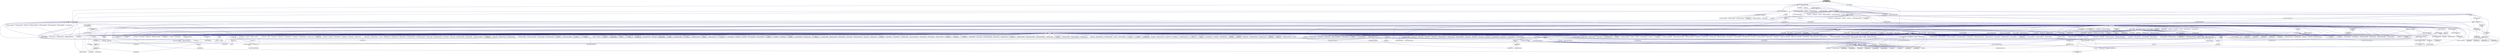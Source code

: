 digraph "component_registry_base.hpp"
{
  edge [fontname="Helvetica",fontsize="10",labelfontname="Helvetica",labelfontsize="10"];
  node [fontname="Helvetica",fontsize="10",shape=record];
  Node90 [label="component_registry\l_base.hpp",height=0.2,width=0.4,color="black", fillcolor="grey75", style="filled", fontcolor="black"];
  Node90 -> Node91 [dir="back",color="midnightblue",fontsize="10",style="solid",fontname="Helvetica"];
  Node91 [label="component_factory_base.hpp",height=0.2,width=0.4,color="black", fillcolor="white", style="filled",URL="$d9/d8a/component__factory__base_8hpp.html"];
  Node91 -> Node92 [dir="back",color="midnightblue",fontsize="10",style="solid",fontname="Helvetica"];
  Node92 [label="throttle.cpp",height=0.2,width=0.4,color="black", fillcolor="white", style="filled",URL="$db/d02/throttle_8cpp.html"];
  Node91 -> Node93 [dir="back",color="midnightblue",fontsize="10",style="solid",fontname="Helvetica"];
  Node93 [label="client.hpp",height=0.2,width=0.4,color="black", fillcolor="white", style="filled",URL="$de/da5/include_2client_8hpp.html"];
  Node93 -> Node94 [dir="back",color="midnightblue",fontsize="10",style="solid",fontname="Helvetica"];
  Node94 [label="partition.hpp",height=0.2,width=0.4,color="black", fillcolor="white", style="filled",URL="$d0/d7a/examples_2interpolate1d_2interpolate1d_2partition_8hpp.html"];
  Node94 -> Node95 [dir="back",color="midnightblue",fontsize="10",style="solid",fontname="Helvetica"];
  Node95 [label="interpolate1d.cpp",height=0.2,width=0.4,color="black", fillcolor="white", style="filled",URL="$d0/d05/interpolate1d_8cpp.html"];
  Node94 -> Node96 [dir="back",color="midnightblue",fontsize="10",style="solid",fontname="Helvetica"];
  Node96 [label="interpolate1d.hpp",height=0.2,width=0.4,color="black", fillcolor="white", style="filled",URL="$d4/dc7/interpolate1d_8hpp.html"];
  Node96 -> Node95 [dir="back",color="midnightblue",fontsize="10",style="solid",fontname="Helvetica"];
  Node96 -> Node97 [dir="back",color="midnightblue",fontsize="10",style="solid",fontname="Helvetica"];
  Node97 [label="interpolate1d_client.cpp",height=0.2,width=0.4,color="black", fillcolor="white", style="filled",URL="$d4/da6/interpolate1d__client_8cpp.html"];
  Node93 -> Node98 [dir="back",color="midnightblue",fontsize="10",style="solid",fontname="Helvetica"];
  Node98 [label="nqueen.hpp",height=0.2,width=0.4,color="black", fillcolor="white", style="filled",URL="$d0/d07/nqueen_8hpp.html"];
  Node98 -> Node99 [dir="back",color="midnightblue",fontsize="10",style="solid",fontname="Helvetica"];
  Node99 [label="nqueen_client.cpp",height=0.2,width=0.4,color="black", fillcolor="white", style="filled",URL="$d3/d5e/nqueen__client_8cpp.html"];
  Node93 -> Node100 [dir="back",color="midnightblue",fontsize="10",style="solid",fontname="Helvetica"];
  Node100 [label="random_mem_access.hpp",height=0.2,width=0.4,color="black", fillcolor="white", style="filled",URL="$db/de8/random__mem__access_8hpp.html"];
  Node100 -> Node101 [dir="back",color="midnightblue",fontsize="10",style="solid",fontname="Helvetica"];
  Node101 [label="random_mem_access_client.cpp",height=0.2,width=0.4,color="black", fillcolor="white", style="filled",URL="$df/d1b/random__mem__access__client_8cpp.html"];
  Node93 -> Node102 [dir="back",color="midnightblue",fontsize="10",style="solid",fontname="Helvetica"];
  Node102 [label="partition3d.hpp",height=0.2,width=0.4,color="black", fillcolor="white", style="filled",URL="$d1/d50/partition3d_8hpp.html"];
  Node102 -> Node103 [dir="back",color="midnightblue",fontsize="10",style="solid",fontname="Helvetica"];
  Node103 [label="interpolator.cpp",height=0.2,width=0.4,color="black", fillcolor="white", style="filled",URL="$d5/d02/interpolator_8cpp.html"];
  Node102 -> Node104 [dir="back",color="midnightblue",fontsize="10",style="solid",fontname="Helvetica"];
  Node104 [label="interpolator.hpp",height=0.2,width=0.4,color="black", fillcolor="white", style="filled",URL="$dc/d3b/interpolator_8hpp.html"];
  Node104 -> Node103 [dir="back",color="midnightblue",fontsize="10",style="solid",fontname="Helvetica"];
  Node104 -> Node105 [dir="back",color="midnightblue",fontsize="10",style="solid",fontname="Helvetica"];
  Node105 [label="sheneos_client.cpp",height=0.2,width=0.4,color="black", fillcolor="white", style="filled",URL="$d5/da5/sheneos__client_8cpp.html"];
  Node104 -> Node106 [dir="back",color="midnightblue",fontsize="10",style="solid",fontname="Helvetica"];
  Node106 [label="sheneos_compare.cpp",height=0.2,width=0.4,color="black", fillcolor="white", style="filled",URL="$dc/d11/sheneos__compare_8cpp.html"];
  Node104 -> Node107 [dir="back",color="midnightblue",fontsize="10",style="solid",fontname="Helvetica"];
  Node107 [label="sheneos_test.cpp",height=0.2,width=0.4,color="black", fillcolor="white", style="filled",URL="$d4/d6e/sheneos__test_8cpp.html"];
  Node93 -> Node108 [dir="back",color="midnightblue",fontsize="10",style="solid",fontname="Helvetica"];
  Node108 [label="throttle.hpp",height=0.2,width=0.4,color="black", fillcolor="white", style="filled",URL="$d2/d2e/throttle_8hpp.html"];
  Node108 -> Node92 [dir="back",color="midnightblue",fontsize="10",style="solid",fontname="Helvetica"];
  Node108 -> Node109 [dir="back",color="midnightblue",fontsize="10",style="solid",fontname="Helvetica"];
  Node109 [label="throttle_client.cpp",height=0.2,width=0.4,color="black", fillcolor="white", style="filled",URL="$d0/db7/throttle__client_8cpp.html"];
  Node93 -> Node110 [dir="back",color="midnightblue",fontsize="10",style="solid",fontname="Helvetica"];
  Node110 [label="managed_refcnt_checker.hpp",height=0.2,width=0.4,color="black", fillcolor="white", style="filled",URL="$db/dd0/managed__refcnt__checker_8hpp.html"];
  Node110 -> Node111 [dir="back",color="midnightblue",fontsize="10",style="solid",fontname="Helvetica"];
  Node111 [label="credit_exhaustion.cpp",height=0.2,width=0.4,color="black", fillcolor="white", style="filled",URL="$d6/d80/credit__exhaustion_8cpp.html"];
  Node110 -> Node112 [dir="back",color="midnightblue",fontsize="10",style="solid",fontname="Helvetica"];
  Node112 [label="local_embedded_ref\l_to_local_object.cpp",height=0.2,width=0.4,color="black", fillcolor="white", style="filled",URL="$d6/d54/local__embedded__ref__to__local__object_8cpp.html"];
  Node110 -> Node113 [dir="back",color="midnightblue",fontsize="10",style="solid",fontname="Helvetica"];
  Node113 [label="local_embedded_ref\l_to_remote_object.cpp",height=0.2,width=0.4,color="black", fillcolor="white", style="filled",URL="$d6/d34/local__embedded__ref__to__remote__object_8cpp.html"];
  Node110 -> Node114 [dir="back",color="midnightblue",fontsize="10",style="solid",fontname="Helvetica"];
  Node114 [label="refcnted_symbol_to\l_local_object.cpp",height=0.2,width=0.4,color="black", fillcolor="white", style="filled",URL="$d9/deb/refcnted__symbol__to__local__object_8cpp.html"];
  Node110 -> Node115 [dir="back",color="midnightblue",fontsize="10",style="solid",fontname="Helvetica"];
  Node115 [label="refcnted_symbol_to\l_remote_object.cpp",height=0.2,width=0.4,color="black", fillcolor="white", style="filled",URL="$dd/d20/refcnted__symbol__to__remote__object_8cpp.html"];
  Node110 -> Node116 [dir="back",color="midnightblue",fontsize="10",style="solid",fontname="Helvetica"];
  Node116 [label="remote_embedded_ref\l_to_local_object.cpp",height=0.2,width=0.4,color="black", fillcolor="white", style="filled",URL="$d4/ded/remote__embedded__ref__to__local__object_8cpp.html"];
  Node110 -> Node117 [dir="back",color="midnightblue",fontsize="10",style="solid",fontname="Helvetica"];
  Node117 [label="remote_embedded_ref\l_to_remote_object.cpp",height=0.2,width=0.4,color="black", fillcolor="white", style="filled",URL="$dc/dca/remote__embedded__ref__to__remote__object_8cpp.html"];
  Node110 -> Node118 [dir="back",color="midnightblue",fontsize="10",style="solid",fontname="Helvetica"];
  Node118 [label="scoped_ref_to_local\l_object.cpp",height=0.2,width=0.4,color="black", fillcolor="white", style="filled",URL="$d6/da4/scoped__ref__to__local__object_8cpp.html"];
  Node110 -> Node119 [dir="back",color="midnightblue",fontsize="10",style="solid",fontname="Helvetica"];
  Node119 [label="scoped_ref_to_remote\l_object.cpp",height=0.2,width=0.4,color="black", fillcolor="white", style="filled",URL="$de/d85/scoped__ref__to__remote__object_8cpp.html"];
  Node110 -> Node120 [dir="back",color="midnightblue",fontsize="10",style="solid",fontname="Helvetica"];
  Node120 [label="split_credit.cpp",height=0.2,width=0.4,color="black", fillcolor="white", style="filled",URL="$dc/d1c/split__credit_8cpp.html"];
  Node110 -> Node121 [dir="back",color="midnightblue",fontsize="10",style="solid",fontname="Helvetica"];
  Node121 [label="uncounted_symbol_to\l_local_object.cpp",height=0.2,width=0.4,color="black", fillcolor="white", style="filled",URL="$de/d5f/uncounted__symbol__to__local__object_8cpp.html"];
  Node110 -> Node122 [dir="back",color="midnightblue",fontsize="10",style="solid",fontname="Helvetica"];
  Node122 [label="uncounted_symbol_to\l_remote_object.cpp",height=0.2,width=0.4,color="black", fillcolor="white", style="filled",URL="$d5/d86/uncounted__symbol__to__remote__object_8cpp.html"];
  Node93 -> Node123 [dir="back",color="midnightblue",fontsize="10",style="solid",fontname="Helvetica"];
  Node123 [label="simple_mobile_object.hpp",height=0.2,width=0.4,color="black", fillcolor="white", style="filled",URL="$dc/d2c/simple__mobile__object_8hpp.html"];
  Node123 -> Node124 [dir="back",color="midnightblue",fontsize="10",style="solid",fontname="Helvetica"];
  Node124 [label="local_address_rebind.cpp",height=0.2,width=0.4,color="black", fillcolor="white", style="filled",URL="$d1/d4f/local__address__rebind_8cpp.html"];
  Node93 -> Node125 [dir="back",color="midnightblue",fontsize="10",style="solid",fontname="Helvetica"];
  Node125 [label="simple_refcnt_checker.hpp",height=0.2,width=0.4,color="black", fillcolor="white", style="filled",URL="$dd/d4e/simple__refcnt__checker_8hpp.html"];
  Node125 -> Node111 [dir="back",color="midnightblue",fontsize="10",style="solid",fontname="Helvetica"];
  Node125 -> Node112 [dir="back",color="midnightblue",fontsize="10",style="solid",fontname="Helvetica"];
  Node125 -> Node113 [dir="back",color="midnightblue",fontsize="10",style="solid",fontname="Helvetica"];
  Node125 -> Node114 [dir="back",color="midnightblue",fontsize="10",style="solid",fontname="Helvetica"];
  Node125 -> Node115 [dir="back",color="midnightblue",fontsize="10",style="solid",fontname="Helvetica"];
  Node125 -> Node116 [dir="back",color="midnightblue",fontsize="10",style="solid",fontname="Helvetica"];
  Node125 -> Node117 [dir="back",color="midnightblue",fontsize="10",style="solid",fontname="Helvetica"];
  Node125 -> Node118 [dir="back",color="midnightblue",fontsize="10",style="solid",fontname="Helvetica"];
  Node125 -> Node119 [dir="back",color="midnightblue",fontsize="10",style="solid",fontname="Helvetica"];
  Node125 -> Node120 [dir="back",color="midnightblue",fontsize="10",style="solid",fontname="Helvetica"];
  Node125 -> Node121 [dir="back",color="midnightblue",fontsize="10",style="solid",fontname="Helvetica"];
  Node125 -> Node122 [dir="back",color="midnightblue",fontsize="10",style="solid",fontname="Helvetica"];
  Node91 -> Node126 [dir="back",color="midnightblue",fontsize="10",style="solid",fontname="Helvetica"];
  Node126 [label="component_factory.hpp",height=0.2,width=0.4,color="black", fillcolor="white", style="filled",URL="$d4/d2b/component__factory_8hpp.html"];
  Node126 -> Node127 [dir="back",color="midnightblue",fontsize="10",style="solid",fontname="Helvetica"];
  Node127 [label="accumulator.cpp",height=0.2,width=0.4,color="black", fillcolor="white", style="filled",URL="$d1/d81/accumulator_8cpp.html"];
  Node126 -> Node128 [dir="back",color="midnightblue",fontsize="10",style="solid",fontname="Helvetica"];
  Node128 [label="template_accumulator.cpp",height=0.2,width=0.4,color="black", fillcolor="white", style="filled",URL="$d0/d4a/template__accumulator_8cpp.html"];
  Node126 -> Node129 [dir="back",color="midnightblue",fontsize="10",style="solid",fontname="Helvetica"];
  Node129 [label="allgather_module.cpp",height=0.2,width=0.4,color="black", fillcolor="white", style="filled",URL="$df/de4/allgather__module_8cpp.html"];
  Node126 -> Node130 [dir="back",color="midnightblue",fontsize="10",style="solid",fontname="Helvetica"];
  Node130 [label="nqueen.cpp",height=0.2,width=0.4,color="black", fillcolor="white", style="filled",URL="$db/dca/nqueen_8cpp.html"];
  Node126 -> Node131 [dir="back",color="midnightblue",fontsize="10",style="solid",fontname="Helvetica"];
  Node131 [label="random_mem_access.cpp",height=0.2,width=0.4,color="black", fillcolor="white", style="filled",URL="$d1/d51/random__mem__access_8cpp.html"];
  Node126 -> Node132 [dir="back",color="midnightblue",fontsize="10",style="solid",fontname="Helvetica"];
  Node132 [label="startup_shutdown.cpp",height=0.2,width=0.4,color="black", fillcolor="white", style="filled",URL="$d3/dfc/server_2startup__shutdown_8cpp.html"];
  Node126 -> Node133 [dir="back",color="midnightblue",fontsize="10",style="solid",fontname="Helvetica"];
  Node133 [label="throttle.cpp",height=0.2,width=0.4,color="black", fillcolor="white", style="filled",URL="$de/d56/server_2throttle_8cpp.html"];
  Node126 -> Node134 [dir="back",color="midnightblue",fontsize="10",style="solid",fontname="Helvetica"];
  Node134 [label="simple_central_tuplespace.cpp",height=0.2,width=0.4,color="black", fillcolor="white", style="filled",URL="$d3/dec/simple__central__tuplespace_8cpp.html"];
  Node126 -> Node135 [dir="back",color="midnightblue",fontsize="10",style="solid",fontname="Helvetica"];
  Node135 [label="partitioned_vector\l_component_impl.hpp",height=0.2,width=0.4,color="black", fillcolor="white", style="filled",URL="$d1/d79/partitioned__vector__component__impl_8hpp.html"];
  Node135 -> Node136 [dir="back",color="midnightblue",fontsize="10",style="solid",fontname="Helvetica"];
  Node136 [label="partitioned_vector\l_component.hpp",height=0.2,width=0.4,color="black", fillcolor="white", style="filled",URL="$d6/d38/partitioned__vector__component_8hpp.html"];
  Node136 -> Node137 [dir="back",color="midnightblue",fontsize="10",style="solid",fontname="Helvetica"];
  Node137 [label="partitioned_vector\l_component.cpp",height=0.2,width=0.4,color="black", fillcolor="white", style="filled",URL="$dc/db9/partitioned__vector__component_8cpp.html"];
  Node136 -> Node138 [dir="back",color="midnightblue",fontsize="10",style="solid",fontname="Helvetica"];
  Node138 [label="partitioned_vector\l_component_double.cpp",height=0.2,width=0.4,color="black", fillcolor="white", style="filled",URL="$d7/d93/partitioned__vector__component__double_8cpp.html"];
  Node136 -> Node139 [dir="back",color="midnightblue",fontsize="10",style="solid",fontname="Helvetica"];
  Node139 [label="partitioned_vector\l_component_int.cpp",height=0.2,width=0.4,color="black", fillcolor="white", style="filled",URL="$d6/d01/partitioned__vector__component__int_8cpp.html"];
  Node136 -> Node140 [dir="back",color="midnightblue",fontsize="10",style="solid",fontname="Helvetica"];
  Node140 [label="partitioned_vector\l_component_std_string.cpp",height=0.2,width=0.4,color="black", fillcolor="white", style="filled",URL="$d8/df2/partitioned__vector__component__std__string_8cpp.html"];
  Node135 -> Node141 [dir="back",color="midnightblue",fontsize="10",style="solid",fontname="Helvetica"];
  Node141 [label="partitioned_vector\l_impl.hpp",height=0.2,width=0.4,color="black", fillcolor="white", style="filled",URL="$d0/db1/partitioned__vector__impl_8hpp.html"];
  Node141 -> Node142 [dir="back",color="midnightblue",fontsize="10",style="solid",fontname="Helvetica"];
  Node142 [label="partitioned_vector.hpp",height=0.2,width=0.4,color="red", fillcolor="white", style="filled",URL="$dc/d76/components_2containers_2partitioned__vector_2partitioned__vector_8hpp.html"];
  Node142 -> Node137 [dir="back",color="midnightblue",fontsize="10",style="solid",fontname="Helvetica"];
  Node142 -> Node138 [dir="back",color="midnightblue",fontsize="10",style="solid",fontname="Helvetica"];
  Node142 -> Node139 [dir="back",color="midnightblue",fontsize="10",style="solid",fontname="Helvetica"];
  Node142 -> Node140 [dir="back",color="midnightblue",fontsize="10",style="solid",fontname="Helvetica"];
  Node126 -> Node163 [dir="back",color="midnightblue",fontsize="10",style="solid",fontname="Helvetica"];
  Node163 [label="partition_unordered\l_map_component.hpp",height=0.2,width=0.4,color="black", fillcolor="white", style="filled",URL="$d8/df3/partition__unordered__map__component_8hpp.html"];
  Node163 -> Node164 [dir="back",color="midnightblue",fontsize="10",style="solid",fontname="Helvetica"];
  Node164 [label="unordered_map.hpp",height=0.2,width=0.4,color="black", fillcolor="white", style="filled",URL="$d9/ddf/hpx_2components_2containers_2unordered_2unordered__map_8hpp.html"];
  Node164 -> Node165 [dir="back",color="midnightblue",fontsize="10",style="solid",fontname="Helvetica"];
  Node165 [label="component_storage.hpp",height=0.2,width=0.4,color="red", fillcolor="white", style="filled",URL="$d6/d36/components_2component__storage_2server_2component__storage_8hpp.html"];
  Node165 -> Node171 [dir="back",color="midnightblue",fontsize="10",style="solid",fontname="Helvetica"];
  Node171 [label="migrate_from_storage.hpp",height=0.2,width=0.4,color="red", fillcolor="white", style="filled",URL="$d3/d9f/server_2migrate__from__storage_8hpp.html"];
  Node164 -> Node176 [dir="back",color="midnightblue",fontsize="10",style="solid",fontname="Helvetica"];
  Node176 [label="unordered_map.hpp",height=0.2,width=0.4,color="red", fillcolor="white", style="filled",URL="$d6/d06/hpx_2include_2unordered__map_8hpp.html"];
  Node164 -> Node178 [dir="back",color="midnightblue",fontsize="10",style="solid",fontname="Helvetica"];
  Node178 [label="partition_unordered\l_map_component.cpp",height=0.2,width=0.4,color="black", fillcolor="white", style="filled",URL="$d5/d34/partition__unordered__map__component_8cpp.html"];
  Node163 -> Node179 [dir="back",color="midnightblue",fontsize="10",style="solid",fontname="Helvetica"];
  Node179 [label="unordered_map_segmented\l_iterator.hpp",height=0.2,width=0.4,color="black", fillcolor="white", style="filled",URL="$dc/dfd/unordered__map__segmented__iterator_8hpp.html"];
  Node179 -> Node164 [dir="back",color="midnightblue",fontsize="10",style="solid",fontname="Helvetica"];
  Node163 -> Node178 [dir="back",color="midnightblue",fontsize="10",style="solid",fontname="Helvetica"];
  Node126 -> Node180 [dir="back",color="midnightblue",fontsize="10",style="solid",fontname="Helvetica"];
  Node180 [label="components.hpp",height=0.2,width=0.4,color="black", fillcolor="white", style="filled",URL="$d2/d8d/components_8hpp.html"];
  Node180 -> Node181 [dir="back",color="midnightblue",fontsize="10",style="solid",fontname="Helvetica"];
  Node181 [label="accumulator.hpp",height=0.2,width=0.4,color="black", fillcolor="white", style="filled",URL="$d4/d9d/server_2accumulator_8hpp.html"];
  Node181 -> Node127 [dir="back",color="midnightblue",fontsize="10",style="solid",fontname="Helvetica"];
  Node181 -> Node182 [dir="back",color="midnightblue",fontsize="10",style="solid",fontname="Helvetica"];
  Node182 [label="accumulator.hpp",height=0.2,width=0.4,color="black", fillcolor="white", style="filled",URL="$d8/d5e/accumulator_8hpp.html"];
  Node182 -> Node183 [dir="back",color="midnightblue",fontsize="10",style="solid",fontname="Helvetica"];
  Node183 [label="accumulator_client.cpp",height=0.2,width=0.4,color="black", fillcolor="white", style="filled",URL="$d7/dd0/accumulator__client_8cpp.html"];
  Node180 -> Node182 [dir="back",color="midnightblue",fontsize="10",style="solid",fontname="Helvetica"];
  Node180 -> Node184 [dir="back",color="midnightblue",fontsize="10",style="solid",fontname="Helvetica"];
  Node184 [label="template_accumulator.hpp",height=0.2,width=0.4,color="black", fillcolor="white", style="filled",URL="$d0/d3f/server_2template__accumulator_8hpp.html"];
  Node184 -> Node185 [dir="back",color="midnightblue",fontsize="10",style="solid",fontname="Helvetica"];
  Node185 [label="template_accumulator.hpp",height=0.2,width=0.4,color="black", fillcolor="white", style="filled",URL="$dd/da9/template__accumulator_8hpp.html"];
  Node185 -> Node186 [dir="back",color="midnightblue",fontsize="10",style="solid",fontname="Helvetica"];
  Node186 [label="template_accumulator\l_client.cpp",height=0.2,width=0.4,color="black", fillcolor="white", style="filled",URL="$df/d93/template__accumulator__client_8cpp.html"];
  Node180 -> Node187 [dir="back",color="midnightblue",fontsize="10",style="solid",fontname="Helvetica"];
  Node187 [label="template_function_accumulator.hpp",height=0.2,width=0.4,color="black", fillcolor="white", style="filled",URL="$d7/da6/server_2template__function__accumulator_8hpp.html"];
  Node187 -> Node188 [dir="back",color="midnightblue",fontsize="10",style="solid",fontname="Helvetica"];
  Node188 [label="template_function_accumulator.cpp",height=0.2,width=0.4,color="black", fillcolor="white", style="filled",URL="$d5/d02/template__function__accumulator_8cpp.html"];
  Node187 -> Node189 [dir="back",color="midnightblue",fontsize="10",style="solid",fontname="Helvetica"];
  Node189 [label="template_function_accumulator.hpp",height=0.2,width=0.4,color="black", fillcolor="white", style="filled",URL="$d3/de9/template__function__accumulator_8hpp.html"];
  Node189 -> Node190 [dir="back",color="midnightblue",fontsize="10",style="solid",fontname="Helvetica"];
  Node190 [label="template_function_accumulator\l_client.cpp",height=0.2,width=0.4,color="black", fillcolor="white", style="filled",URL="$d0/dc6/template__function__accumulator__client_8cpp.html"];
  Node180 -> Node185 [dir="back",color="midnightblue",fontsize="10",style="solid",fontname="Helvetica"];
  Node180 -> Node188 [dir="back",color="midnightblue",fontsize="10",style="solid",fontname="Helvetica"];
  Node180 -> Node189 [dir="back",color="midnightblue",fontsize="10",style="solid",fontname="Helvetica"];
  Node180 -> Node129 [dir="back",color="midnightblue",fontsize="10",style="solid",fontname="Helvetica"];
  Node180 -> Node191 [dir="back",color="midnightblue",fontsize="10",style="solid",fontname="Helvetica"];
  Node191 [label="allgather.hpp",height=0.2,width=0.4,color="black", fillcolor="white", style="filled",URL="$d4/d4a/allgather_8hpp.html"];
  Node191 -> Node129 [dir="back",color="midnightblue",fontsize="10",style="solid",fontname="Helvetica"];
  Node191 -> Node192 [dir="back",color="midnightblue",fontsize="10",style="solid",fontname="Helvetica"];
  Node192 [label="allgather.cpp",height=0.2,width=0.4,color="black", fillcolor="white", style="filled",URL="$d7/d06/allgather_8cpp.html"];
  Node191 -> Node193 [dir="back",color="midnightblue",fontsize="10",style="solid",fontname="Helvetica"];
  Node193 [label="ag_client.cpp",height=0.2,width=0.4,color="black", fillcolor="white", style="filled",URL="$d4/d5d/ag__client_8cpp.html"];
  Node180 -> Node194 [dir="back",color="midnightblue",fontsize="10",style="solid",fontname="Helvetica"];
  Node194 [label="allgather_and_gate.hpp",height=0.2,width=0.4,color="black", fillcolor="white", style="filled",URL="$d9/dbb/allgather__and__gate_8hpp.html"];
  Node194 -> Node129 [dir="back",color="midnightblue",fontsize="10",style="solid",fontname="Helvetica"];
  Node194 -> Node195 [dir="back",color="midnightblue",fontsize="10",style="solid",fontname="Helvetica"];
  Node195 [label="allgather_and_gate.cpp",height=0.2,width=0.4,color="black", fillcolor="white", style="filled",URL="$d1/d56/allgather__and__gate_8cpp.html"];
  Node194 -> Node193 [dir="back",color="midnightblue",fontsize="10",style="solid",fontname="Helvetica"];
  Node180 -> Node196 [dir="back",color="midnightblue",fontsize="10",style="solid",fontname="Helvetica"];
  Node196 [label="cancelable_action.cpp",height=0.2,width=0.4,color="black", fillcolor="white", style="filled",URL="$d5/d0c/cancelable__action_8cpp.html"];
  Node180 -> Node197 [dir="back",color="midnightblue",fontsize="10",style="solid",fontname="Helvetica"];
  Node197 [label="cancelable_action.hpp",height=0.2,width=0.4,color="black", fillcolor="white", style="filled",URL="$d5/d4d/server_2cancelable__action_8hpp.html"];
  Node197 -> Node196 [dir="back",color="midnightblue",fontsize="10",style="solid",fontname="Helvetica"];
  Node197 -> Node198 [dir="back",color="midnightblue",fontsize="10",style="solid",fontname="Helvetica"];
  Node198 [label="cancelable_action.hpp",height=0.2,width=0.4,color="black", fillcolor="white", style="filled",URL="$d0/da3/stubs_2cancelable__action_8hpp.html"];
  Node198 -> Node199 [dir="back",color="midnightblue",fontsize="10",style="solid",fontname="Helvetica"];
  Node199 [label="cancelable_action.hpp",height=0.2,width=0.4,color="black", fillcolor="white", style="filled",URL="$d6/d28/cancelable__action_8hpp.html"];
  Node199 -> Node200 [dir="back",color="midnightblue",fontsize="10",style="solid",fontname="Helvetica"];
  Node200 [label="cancelable_action_client.cpp",height=0.2,width=0.4,color="black", fillcolor="white", style="filled",URL="$d1/db8/cancelable__action__client_8cpp.html"];
  Node180 -> Node199 [dir="back",color="midnightblue",fontsize="10",style="solid",fontname="Helvetica"];
  Node180 -> Node201 [dir="back",color="midnightblue",fontsize="10",style="solid",fontname="Helvetica"];
  Node201 [label="hello_world_component.hpp",height=0.2,width=0.4,color="black", fillcolor="white", style="filled",URL="$df/df0/hello__world__component_8hpp.html"];
  Node201 -> Node202 [dir="back",color="midnightblue",fontsize="10",style="solid",fontname="Helvetica"];
  Node202 [label="hello_world_client.cpp",height=0.2,width=0.4,color="black", fillcolor="white", style="filled",URL="$d5/da6/hello__world__client_8cpp.html"];
  Node201 -> Node203 [dir="back",color="midnightblue",fontsize="10",style="solid",fontname="Helvetica"];
  Node203 [label="hello_world_component.cpp",height=0.2,width=0.4,color="black", fillcolor="white", style="filled",URL="$d8/daa/hello__world__component_8cpp.html"];
  Node180 -> Node204 [dir="back",color="midnightblue",fontsize="10",style="solid",fontname="Helvetica"];
  Node204 [label="row.hpp",height=0.2,width=0.4,color="black", fillcolor="white", style="filled",URL="$de/d74/server_2row_8hpp.html"];
  Node204 -> Node205 [dir="back",color="midnightblue",fontsize="10",style="solid",fontname="Helvetica"];
  Node205 [label="row.hpp",height=0.2,width=0.4,color="black", fillcolor="white", style="filled",URL="$dc/d69/row_8hpp.html"];
  Node205 -> Node206 [dir="back",color="midnightblue",fontsize="10",style="solid",fontname="Helvetica"];
  Node206 [label="grid.hpp",height=0.2,width=0.4,color="black", fillcolor="white", style="filled",URL="$dc/d8a/grid_8hpp.html"];
  Node206 -> Node207 [dir="back",color="midnightblue",fontsize="10",style="solid",fontname="Helvetica"];
  Node207 [label="jacobi.cpp",height=0.2,width=0.4,color="black", fillcolor="white", style="filled",URL="$d2/d27/jacobi_8cpp.html"];
  Node206 -> Node208 [dir="back",color="midnightblue",fontsize="10",style="solid",fontname="Helvetica"];
  Node208 [label="solver.hpp",height=0.2,width=0.4,color="black", fillcolor="white", style="filled",URL="$db/d9a/server_2solver_8hpp.html"];
  Node208 -> Node209 [dir="back",color="midnightblue",fontsize="10",style="solid",fontname="Helvetica"];
  Node209 [label="solver.hpp",height=0.2,width=0.4,color="black", fillcolor="white", style="filled",URL="$d2/d1c/solver_8hpp.html"];
  Node209 -> Node207 [dir="back",color="midnightblue",fontsize="10",style="solid",fontname="Helvetica"];
  Node208 -> Node210 [dir="back",color="midnightblue",fontsize="10",style="solid",fontname="Helvetica"];
  Node210 [label="solver.cpp",height=0.2,width=0.4,color="black", fillcolor="white", style="filled",URL="$d6/d94/solver_8cpp.html"];
  Node206 -> Node209 [dir="back",color="midnightblue",fontsize="10",style="solid",fontname="Helvetica"];
  Node206 -> Node211 [dir="back",color="midnightblue",fontsize="10",style="solid",fontname="Helvetica"];
  Node211 [label="grid.cpp",height=0.2,width=0.4,color="black", fillcolor="white", style="filled",URL="$d6/d1b/jacobi__component_2grid_8cpp.html"];
  Node205 -> Node212 [dir="back",color="midnightblue",fontsize="10",style="solid",fontname="Helvetica"];
  Node212 [label="stencil_iterator.hpp",height=0.2,width=0.4,color="black", fillcolor="white", style="filled",URL="$dc/d5c/server_2stencil__iterator_8hpp.html"];
  Node212 -> Node208 [dir="back",color="midnightblue",fontsize="10",style="solid",fontname="Helvetica"];
  Node212 -> Node213 [dir="back",color="midnightblue",fontsize="10",style="solid",fontname="Helvetica"];
  Node213 [label="stencil_iterator.cpp",height=0.2,width=0.4,color="black", fillcolor="white", style="filled",URL="$d6/de1/server_2stencil__iterator_8cpp.html"];
  Node212 -> Node214 [dir="back",color="midnightblue",fontsize="10",style="solid",fontname="Helvetica"];
  Node214 [label="stencil_iterator.cpp",height=0.2,width=0.4,color="black", fillcolor="white", style="filled",URL="$d7/d71/stencil__iterator_8cpp.html"];
  Node205 -> Node211 [dir="back",color="midnightblue",fontsize="10",style="solid",fontname="Helvetica"];
  Node204 -> Node215 [dir="back",color="midnightblue",fontsize="10",style="solid",fontname="Helvetica"];
  Node215 [label="row.cpp",height=0.2,width=0.4,color="black", fillcolor="white", style="filled",URL="$d3/d86/server_2row_8cpp.html"];
  Node180 -> Node212 [dir="back",color="midnightblue",fontsize="10",style="solid",fontname="Helvetica"];
  Node180 -> Node208 [dir="back",color="midnightblue",fontsize="10",style="solid",fontname="Helvetica"];
  Node180 -> Node216 [dir="back",color="midnightblue",fontsize="10",style="solid",fontname="Helvetica"];
  Node216 [label="jacobi_component.cpp",height=0.2,width=0.4,color="black", fillcolor="white", style="filled",URL="$d1/d25/jacobi__component_8cpp.html"];
  Node180 -> Node217 [dir="back",color="midnightblue",fontsize="10",style="solid",fontname="Helvetica"];
  Node217 [label="nqueen.hpp",height=0.2,width=0.4,color="black", fillcolor="white", style="filled",URL="$de/d58/server_2nqueen_8hpp.html"];
  Node217 -> Node130 [dir="back",color="midnightblue",fontsize="10",style="solid",fontname="Helvetica"];
  Node217 -> Node218 [dir="back",color="midnightblue",fontsize="10",style="solid",fontname="Helvetica"];
  Node218 [label="nqueen.hpp",height=0.2,width=0.4,color="black", fillcolor="white", style="filled",URL="$da/dfd/stubs_2nqueen_8hpp.html"];
  Node218 -> Node98 [dir="back",color="midnightblue",fontsize="10",style="solid",fontname="Helvetica"];
  Node180 -> Node219 [dir="back",color="midnightblue",fontsize="10",style="solid",fontname="Helvetica"];
  Node219 [label="sine.cpp",height=0.2,width=0.4,color="black", fillcolor="white", style="filled",URL="$d3/d0d/server_2sine_8cpp.html"];
  Node180 -> Node220 [dir="back",color="midnightblue",fontsize="10",style="solid",fontname="Helvetica"];
  Node220 [label="component_ctors.cpp",height=0.2,width=0.4,color="black", fillcolor="white", style="filled",URL="$d3/d2a/component__ctors_8cpp.html"];
  Node180 -> Node221 [dir="back",color="midnightblue",fontsize="10",style="solid",fontname="Helvetica"];
  Node221 [label="component_in_executable.cpp",height=0.2,width=0.4,color="black", fillcolor="white", style="filled",URL="$d8/d4b/component__in__executable_8cpp.html"];
  Node180 -> Node222 [dir="back",color="midnightblue",fontsize="10",style="solid",fontname="Helvetica"];
  Node222 [label="component_inheritance.cpp",height=0.2,width=0.4,color="black", fillcolor="white", style="filled",URL="$d8/d55/component__inheritance_8cpp.html"];
  Node180 -> Node223 [dir="back",color="midnightblue",fontsize="10",style="solid",fontname="Helvetica"];
  Node223 [label="component_with_executor.cpp",height=0.2,width=0.4,color="black", fillcolor="white", style="filled",URL="$d4/d20/component__with__executor_8cpp.html"];
  Node180 -> Node224 [dir="back",color="midnightblue",fontsize="10",style="solid",fontname="Helvetica"];
  Node224 [label="factorial.cpp",height=0.2,width=0.4,color="black", fillcolor="white", style="filled",URL="$d9/d00/factorial_8cpp.html"];
  Node180 -> Node225 [dir="back",color="midnightblue",fontsize="10",style="solid",fontname="Helvetica"];
  Node225 [label="hello_world.cpp",height=0.2,width=0.4,color="black", fillcolor="white", style="filled",URL="$d0/d67/hello__world_8cpp.html"];
  Node180 -> Node226 [dir="back",color="midnightblue",fontsize="10",style="solid",fontname="Helvetica"];
  Node226 [label="latch_local.cpp",height=0.2,width=0.4,color="black", fillcolor="white", style="filled",URL="$dd/dd3/latch__local_8cpp.html"];
  Node180 -> Node227 [dir="back",color="midnightblue",fontsize="10",style="solid",fontname="Helvetica"];
  Node227 [label="latch_remote.cpp",height=0.2,width=0.4,color="black", fillcolor="white", style="filled",URL="$df/d59/latch__remote_8cpp.html"];
  Node180 -> Node228 [dir="back",color="midnightblue",fontsize="10",style="solid",fontname="Helvetica"];
  Node228 [label="pingpong.cpp",height=0.2,width=0.4,color="black", fillcolor="white", style="filled",URL="$dd/d4d/pingpong_8cpp.html"];
  Node180 -> Node229 [dir="back",color="midnightblue",fontsize="10",style="solid",fontname="Helvetica"];
  Node229 [label="random_mem_access.hpp",height=0.2,width=0.4,color="black", fillcolor="white", style="filled",URL="$d0/d19/server_2random__mem__access_8hpp.html"];
  Node229 -> Node131 [dir="back",color="midnightblue",fontsize="10",style="solid",fontname="Helvetica"];
  Node229 -> Node230 [dir="back",color="midnightblue",fontsize="10",style="solid",fontname="Helvetica"];
  Node230 [label="random_mem_access.hpp",height=0.2,width=0.4,color="black", fillcolor="white", style="filled",URL="$d3/d32/stubs_2random__mem__access_8hpp.html"];
  Node230 -> Node100 [dir="back",color="midnightblue",fontsize="10",style="solid",fontname="Helvetica"];
  Node180 -> Node106 [dir="back",color="midnightblue",fontsize="10",style="solid",fontname="Helvetica"];
  Node180 -> Node231 [dir="back",color="midnightblue",fontsize="10",style="solid",fontname="Helvetica"];
  Node231 [label="throttle.hpp",height=0.2,width=0.4,color="black", fillcolor="white", style="filled",URL="$db/dc9/server_2throttle_8hpp.html"];
  Node231 -> Node133 [dir="back",color="midnightblue",fontsize="10",style="solid",fontname="Helvetica"];
  Node231 -> Node232 [dir="back",color="midnightblue",fontsize="10",style="solid",fontname="Helvetica"];
  Node232 [label="throttle.hpp",height=0.2,width=0.4,color="black", fillcolor="white", style="filled",URL="$d5/dec/stubs_2throttle_8hpp.html"];
  Node232 -> Node108 [dir="back",color="midnightblue",fontsize="10",style="solid",fontname="Helvetica"];
  Node180 -> Node109 [dir="back",color="midnightblue",fontsize="10",style="solid",fontname="Helvetica"];
  Node180 -> Node233 [dir="back",color="midnightblue",fontsize="10",style="solid",fontname="Helvetica"];
  Node233 [label="simple_central_tuplespace.hpp",height=0.2,width=0.4,color="black", fillcolor="white", style="filled",URL="$db/d69/server_2simple__central__tuplespace_8hpp.html"];
  Node233 -> Node134 [dir="back",color="midnightblue",fontsize="10",style="solid",fontname="Helvetica"];
  Node233 -> Node234 [dir="back",color="midnightblue",fontsize="10",style="solid",fontname="Helvetica"];
  Node234 [label="simple_central_tuplespace.hpp",height=0.2,width=0.4,color="black", fillcolor="white", style="filled",URL="$d0/d4b/stubs_2simple__central__tuplespace_8hpp.html"];
  Node234 -> Node235 [dir="back",color="midnightblue",fontsize="10",style="solid",fontname="Helvetica"];
  Node235 [label="simple_central_tuplespace.hpp",height=0.2,width=0.4,color="black", fillcolor="white", style="filled",URL="$d5/ddd/simple__central__tuplespace_8hpp.html"];
  Node235 -> Node236 [dir="back",color="midnightblue",fontsize="10",style="solid",fontname="Helvetica"];
  Node236 [label="simple_central_tuplespace\l_client.cpp",height=0.2,width=0.4,color="black", fillcolor="white", style="filled",URL="$d1/d7b/simple__central__tuplespace__client_8cpp.html"];
  Node180 -> Node237 [dir="back",color="midnightblue",fontsize="10",style="solid",fontname="Helvetica"];
  Node237 [label="tuples_warehouse.hpp",height=0.2,width=0.4,color="black", fillcolor="white", style="filled",URL="$da/de6/tuples__warehouse_8hpp.html"];
  Node237 -> Node233 [dir="back",color="midnightblue",fontsize="10",style="solid",fontname="Helvetica"];
  Node180 -> Node235 [dir="back",color="midnightblue",fontsize="10",style="solid",fontname="Helvetica"];
  Node180 -> Node238 [dir="back",color="midnightblue",fontsize="10",style="solid",fontname="Helvetica"];
  Node238 [label="iostreams.hpp",height=0.2,width=0.4,color="black", fillcolor="white", style="filled",URL="$de/d22/iostreams_8hpp.html"];
  Node238 -> Node192 [dir="back",color="midnightblue",fontsize="10",style="solid",fontname="Helvetica"];
  Node238 -> Node195 [dir="back",color="midnightblue",fontsize="10",style="solid",fontname="Helvetica"];
  Node238 -> Node239 [dir="back",color="midnightblue",fontsize="10",style="solid",fontname="Helvetica"];
  Node239 [label="async_io_action.cpp",height=0.2,width=0.4,color="black", fillcolor="white", style="filled",URL="$d3/df5/async__io__action_8cpp.html"];
  Node238 -> Node240 [dir="back",color="midnightblue",fontsize="10",style="solid",fontname="Helvetica"];
  Node240 [label="async_io_external.cpp",height=0.2,width=0.4,color="black", fillcolor="white", style="filled",URL="$da/d9a/async__io__external_8cpp.html"];
  Node238 -> Node241 [dir="back",color="midnightblue",fontsize="10",style="solid",fontname="Helvetica"];
  Node241 [label="async_io_low_level.cpp",height=0.2,width=0.4,color="black", fillcolor="white", style="filled",URL="$dc/d10/async__io__low__level_8cpp.html"];
  Node238 -> Node242 [dir="back",color="midnightblue",fontsize="10",style="solid",fontname="Helvetica"];
  Node242 [label="async_io_simple.cpp",height=0.2,width=0.4,color="black", fillcolor="white", style="filled",URL="$da/db7/async__io__simple_8cpp.html"];
  Node238 -> Node243 [dir="back",color="midnightblue",fontsize="10",style="solid",fontname="Helvetica"];
  Node243 [label="os_thread_num.cpp",height=0.2,width=0.4,color="black", fillcolor="white", style="filled",URL="$d2/dfb/os__thread__num_8cpp.html"];
  Node238 -> Node244 [dir="back",color="midnightblue",fontsize="10",style="solid",fontname="Helvetica"];
  Node244 [label="rnd_future_reduce.cpp",height=0.2,width=0.4,color="black", fillcolor="white", style="filled",URL="$d1/db5/rnd__future__reduce_8cpp.html"];
  Node238 -> Node245 [dir="back",color="midnightblue",fontsize="10",style="solid",fontname="Helvetica"];
  Node245 [label="heartbeat_console.cpp",height=0.2,width=0.4,color="black", fillcolor="white", style="filled",URL="$da/de8/heartbeat__console_8cpp.html"];
  Node238 -> Node203 [dir="back",color="midnightblue",fontsize="10",style="solid",fontname="Helvetica"];
  Node238 -> Node207 [dir="back",color="midnightblue",fontsize="10",style="solid",fontname="Helvetica"];
  Node238 -> Node212 [dir="back",color="midnightblue",fontsize="10",style="solid",fontname="Helvetica"];
  Node238 -> Node211 [dir="back",color="midnightblue",fontsize="10",style="solid",fontname="Helvetica"];
  Node238 -> Node246 [dir="back",color="midnightblue",fontsize="10",style="solid",fontname="Helvetica"];
  Node246 [label="access_counter_set.cpp",height=0.2,width=0.4,color="black", fillcolor="white", style="filled",URL="$dc/d52/access__counter__set_8cpp.html"];
  Node238 -> Node247 [dir="back",color="midnightblue",fontsize="10",style="solid",fontname="Helvetica"];
  Node247 [label="1d_wave_equation.cpp",height=0.2,width=0.4,color="black", fillcolor="white", style="filled",URL="$da/dab/1d__wave__equation_8cpp.html"];
  Node238 -> Node248 [dir="back",color="midnightblue",fontsize="10",style="solid",fontname="Helvetica"];
  Node248 [label="allow_unknown_options.cpp",height=0.2,width=0.4,color="black", fillcolor="white", style="filled",URL="$d9/dc9/allow__unknown__options_8cpp.html"];
  Node238 -> Node249 [dir="back",color="midnightblue",fontsize="10",style="solid",fontname="Helvetica"];
  Node249 [label="command_line_handling.cpp",height=0.2,width=0.4,color="black", fillcolor="white", style="filled",URL="$d4/d05/examples_2quickstart_2command__line__handling_8cpp.html"];
  Node238 -> Node220 [dir="back",color="midnightblue",fontsize="10",style="solid",fontname="Helvetica"];
  Node238 -> Node221 [dir="back",color="midnightblue",fontsize="10",style="solid",fontname="Helvetica"];
  Node238 -> Node222 [dir="back",color="midnightblue",fontsize="10",style="solid",fontname="Helvetica"];
  Node238 -> Node223 [dir="back",color="midnightblue",fontsize="10",style="solid",fontname="Helvetica"];
  Node238 -> Node250 [dir="back",color="midnightblue",fontsize="10",style="solid",fontname="Helvetica"];
  Node250 [label="customize_async.cpp",height=0.2,width=0.4,color="black", fillcolor="white", style="filled",URL="$d0/d82/customize__async_8cpp.html"];
  Node238 -> Node251 [dir="back",color="midnightblue",fontsize="10",style="solid",fontname="Helvetica"];
  Node251 [label="enumerate_threads.cpp",height=0.2,width=0.4,color="black", fillcolor="white", style="filled",URL="$d3/dd4/enumerate__threads_8cpp.html"];
  Node238 -> Node252 [dir="back",color="midnightblue",fontsize="10",style="solid",fontname="Helvetica"];
  Node252 [label="error_handling.cpp",height=0.2,width=0.4,color="black", fillcolor="white", style="filled",URL="$d9/d96/error__handling_8cpp.html"];
  Node238 -> Node253 [dir="back",color="midnightblue",fontsize="10",style="solid",fontname="Helvetica"];
  Node253 [label="event_synchronization.cpp",height=0.2,width=0.4,color="black", fillcolor="white", style="filled",URL="$d0/d35/event__synchronization_8cpp.html"];
  Node238 -> Node254 [dir="back",color="midnightblue",fontsize="10",style="solid",fontname="Helvetica"];
  Node254 [label="fractals.cpp",height=0.2,width=0.4,color="black", fillcolor="white", style="filled",URL="$d8/d58/fractals_8cpp.html"];
  Node238 -> Node255 [dir="back",color="midnightblue",fontsize="10",style="solid",fontname="Helvetica"];
  Node255 [label="fractals_executor.cpp",height=0.2,width=0.4,color="black", fillcolor="white", style="filled",URL="$d9/da9/fractals__executor_8cpp.html"];
  Node238 -> Node225 [dir="back",color="midnightblue",fontsize="10",style="solid",fontname="Helvetica"];
  Node238 -> Node256 [dir="back",color="midnightblue",fontsize="10",style="solid",fontname="Helvetica"];
  Node256 [label="interval_timer.cpp",height=0.2,width=0.4,color="black", fillcolor="white", style="filled",URL="$de/df1/examples_2quickstart_2interval__timer_8cpp.html"];
  Node238 -> Node257 [dir="back",color="midnightblue",fontsize="10",style="solid",fontname="Helvetica"];
  Node257 [label="local_channel.cpp",height=0.2,width=0.4,color="black", fillcolor="white", style="filled",URL="$d0/d3e/local__channel_8cpp.html"];
  Node238 -> Node228 [dir="back",color="midnightblue",fontsize="10",style="solid",fontname="Helvetica"];
  Node238 -> Node258 [dir="back",color="midnightblue",fontsize="10",style="solid",fontname="Helvetica"];
  Node258 [label="shared_mutex.cpp",height=0.2,width=0.4,color="black", fillcolor="white", style="filled",URL="$da/d0b/shared__mutex_8cpp.html"];
  Node238 -> Node259 [dir="back",color="midnightblue",fontsize="10",style="solid",fontname="Helvetica"];
  Node259 [label="sierpinski.cpp",height=0.2,width=0.4,color="black", fillcolor="white", style="filled",URL="$d3/d7e/sierpinski_8cpp.html"];
  Node238 -> Node260 [dir="back",color="midnightblue",fontsize="10",style="solid",fontname="Helvetica"];
  Node260 [label="simple_future_continuation.cpp",height=0.2,width=0.4,color="black", fillcolor="white", style="filled",URL="$d8/d3c/simple__future__continuation_8cpp.html"];
  Node238 -> Node261 [dir="back",color="midnightblue",fontsize="10",style="solid",fontname="Helvetica"];
  Node261 [label="simplest_hello_world.cpp",height=0.2,width=0.4,color="black", fillcolor="white", style="filled",URL="$d7/ddc/simplest__hello__world_8cpp.html"];
  Node238 -> Node262 [dir="back",color="midnightblue",fontsize="10",style="solid",fontname="Helvetica"];
  Node262 [label="sort_by_key_demo.cpp",height=0.2,width=0.4,color="black", fillcolor="white", style="filled",URL="$da/d20/sort__by__key__demo_8cpp.html"];
  Node238 -> Node263 [dir="back",color="midnightblue",fontsize="10",style="solid",fontname="Helvetica"];
  Node263 [label="timed_futures.cpp",height=0.2,width=0.4,color="black", fillcolor="white", style="filled",URL="$d6/d8d/timed__futures_8cpp.html"];
  Node238 -> Node264 [dir="back",color="midnightblue",fontsize="10",style="solid",fontname="Helvetica"];
  Node264 [label="vector_counting_dotproduct.cpp",height=0.2,width=0.4,color="black", fillcolor="white", style="filled",URL="$df/de9/vector__counting__dotproduct_8cpp.html"];
  Node238 -> Node265 [dir="back",color="midnightblue",fontsize="10",style="solid",fontname="Helvetica"];
  Node265 [label="vector_zip_dotproduct.cpp",height=0.2,width=0.4,color="black", fillcolor="white", style="filled",URL="$dc/d18/vector__zip__dotproduct_8cpp.html"];
  Node238 -> Node266 [dir="back",color="midnightblue",fontsize="10",style="solid",fontname="Helvetica"];
  Node266 [label="oversubscribing_resource\l_partitioner.cpp",height=0.2,width=0.4,color="black", fillcolor="white", style="filled",URL="$dd/dee/oversubscribing__resource__partitioner_8cpp.html"];
  Node238 -> Node267 [dir="back",color="midnightblue",fontsize="10",style="solid",fontname="Helvetica"];
  Node267 [label="simple_resource_partitioner.cpp",height=0.2,width=0.4,color="black", fillcolor="white", style="filled",URL="$d5/df9/simple__resource__partitioner_8cpp.html"];
  Node238 -> Node268 [dir="back",color="midnightblue",fontsize="10",style="solid",fontname="Helvetica"];
  Node268 [label="thread_aware_timer.cpp",height=0.2,width=0.4,color="black", fillcolor="white", style="filled",URL="$df/d11/examples_2thread__aware__timer_2thread__aware__timer_8cpp.html"];
  Node238 -> Node236 [dir="back",color="midnightblue",fontsize="10",style="solid",fontname="Helvetica"];
  Node238 -> Node269 [dir="back",color="midnightblue",fontsize="10",style="solid",fontname="Helvetica"];
  Node269 [label="foreach_scaling.cpp",height=0.2,width=0.4,color="black", fillcolor="white", style="filled",URL="$d4/d94/foreach__scaling_8cpp.html"];
  Node238 -> Node270 [dir="back",color="midnightblue",fontsize="10",style="solid",fontname="Helvetica"];
  Node270 [label="future_overhead.cpp",height=0.2,width=0.4,color="black", fillcolor="white", style="filled",URL="$d3/d79/future__overhead_8cpp.html"];
  Node238 -> Node271 [dir="back",color="midnightblue",fontsize="10",style="solid",fontname="Helvetica"];
  Node271 [label="hpx_heterogeneous_timed\l_task_spawn.cpp",height=0.2,width=0.4,color="black", fillcolor="white", style="filled",URL="$dd/d27/hpx__heterogeneous__timed__task__spawn_8cpp.html"];
  Node238 -> Node272 [dir="back",color="midnightblue",fontsize="10",style="solid",fontname="Helvetica"];
  Node272 [label="hpx_homogeneous_timed\l_task_spawn_executors.cpp",height=0.2,width=0.4,color="black", fillcolor="white", style="filled",URL="$d1/d3b/hpx__homogeneous__timed__task__spawn__executors_8cpp.html"];
  Node238 -> Node273 [dir="back",color="midnightblue",fontsize="10",style="solid",fontname="Helvetica"];
  Node273 [label="parent_vs_child_stealing.cpp",height=0.2,width=0.4,color="black", fillcolor="white", style="filled",URL="$d2/d07/parent__vs__child__stealing_8cpp.html"];
  Node238 -> Node274 [dir="back",color="midnightblue",fontsize="10",style="solid",fontname="Helvetica"];
  Node274 [label="partitioned_vector\l_foreach.cpp",height=0.2,width=0.4,color="black", fillcolor="white", style="filled",URL="$df/d5f/partitioned__vector__foreach_8cpp.html"];
  Node238 -> Node275 [dir="back",color="midnightblue",fontsize="10",style="solid",fontname="Helvetica"];
  Node275 [label="serialization_overhead.cpp",height=0.2,width=0.4,color="black", fillcolor="white", style="filled",URL="$d3/df8/serialization__overhead_8cpp.html"];
  Node238 -> Node276 [dir="back",color="midnightblue",fontsize="10",style="solid",fontname="Helvetica"];
  Node276 [label="sizeof.cpp",height=0.2,width=0.4,color="black", fillcolor="white", style="filled",URL="$d3/d0f/sizeof_8cpp.html"];
  Node238 -> Node277 [dir="back",color="midnightblue",fontsize="10",style="solid",fontname="Helvetica"];
  Node277 [label="skynet.cpp",height=0.2,width=0.4,color="black", fillcolor="white", style="filled",URL="$d0/dc3/skynet_8cpp.html"];
  Node238 -> Node278 [dir="back",color="midnightblue",fontsize="10",style="solid",fontname="Helvetica"];
  Node278 [label="spinlock_overhead1.cpp",height=0.2,width=0.4,color="black", fillcolor="white", style="filled",URL="$d0/d32/spinlock__overhead1_8cpp.html"];
  Node238 -> Node279 [dir="back",color="midnightblue",fontsize="10",style="solid",fontname="Helvetica"];
  Node279 [label="spinlock_overhead2.cpp",height=0.2,width=0.4,color="black", fillcolor="white", style="filled",URL="$de/d55/spinlock__overhead2_8cpp.html"];
  Node238 -> Node280 [dir="back",color="midnightblue",fontsize="10",style="solid",fontname="Helvetica"];
  Node280 [label="stencil3_iterators.cpp",height=0.2,width=0.4,color="black", fillcolor="white", style="filled",URL="$db/d9e/stencil3__iterators_8cpp.html"];
  Node238 -> Node281 [dir="back",color="midnightblue",fontsize="10",style="solid",fontname="Helvetica"];
  Node281 [label="stream.cpp",height=0.2,width=0.4,color="black", fillcolor="white", style="filled",URL="$da/d5f/stream_8cpp.html"];
  Node238 -> Node282 [dir="back",color="midnightblue",fontsize="10",style="solid",fontname="Helvetica"];
  Node282 [label="transform_reduce_binary\l_scaling.cpp",height=0.2,width=0.4,color="black", fillcolor="white", style="filled",URL="$d1/dae/transform__reduce__binary__scaling_8cpp.html"];
  Node238 -> Node283 [dir="back",color="midnightblue",fontsize="10",style="solid",fontname="Helvetica"];
  Node283 [label="transform_reduce_scaling.cpp",height=0.2,width=0.4,color="black", fillcolor="white", style="filled",URL="$db/d2a/transform__reduce__scaling_8cpp.html"];
  Node238 -> Node284 [dir="back",color="midnightblue",fontsize="10",style="solid",fontname="Helvetica"];
  Node284 [label="wait_all_timings.cpp",height=0.2,width=0.4,color="black", fillcolor="white", style="filled",URL="$d5/da1/wait__all__timings_8cpp.html"];
  Node238 -> Node155 [dir="back",color="midnightblue",fontsize="10",style="solid",fontname="Helvetica"];
  Node155 [label="minmax_element_performance.cpp",height=0.2,width=0.4,color="black", fillcolor="white", style="filled",URL="$d9/d93/minmax__element__performance_8cpp.html"];
  Node238 -> Node285 [dir="back",color="midnightblue",fontsize="10",style="solid",fontname="Helvetica"];
  Node285 [label="osu_bcast.cpp",height=0.2,width=0.4,color="black", fillcolor="white", style="filled",URL="$d3/dca/osu__bcast_8cpp.html"];
  Node238 -> Node286 [dir="back",color="midnightblue",fontsize="10",style="solid",fontname="Helvetica"];
  Node286 [label="osu_bibw.cpp",height=0.2,width=0.4,color="black", fillcolor="white", style="filled",URL="$d2/d04/osu__bibw_8cpp.html"];
  Node238 -> Node287 [dir="back",color="midnightblue",fontsize="10",style="solid",fontname="Helvetica"];
  Node287 [label="osu_bw.cpp",height=0.2,width=0.4,color="black", fillcolor="white", style="filled",URL="$d4/d20/osu__bw_8cpp.html"];
  Node238 -> Node288 [dir="back",color="midnightblue",fontsize="10",style="solid",fontname="Helvetica"];
  Node288 [label="osu_latency.cpp",height=0.2,width=0.4,color="black", fillcolor="white", style="filled",URL="$df/d58/osu__latency_8cpp.html"];
  Node238 -> Node289 [dir="back",color="midnightblue",fontsize="10",style="solid",fontname="Helvetica"];
  Node289 [label="osu_multi_lat.cpp",height=0.2,width=0.4,color="black", fillcolor="white", style="filled",URL="$d7/d91/osu__multi__lat_8cpp.html"];
  Node238 -> Node290 [dir="back",color="midnightblue",fontsize="10",style="solid",fontname="Helvetica"];
  Node290 [label="osu_scatter.cpp",height=0.2,width=0.4,color="black", fillcolor="white", style="filled",URL="$d4/d4c/osu__scatter_8cpp.html"];
  Node238 -> Node291 [dir="back",color="midnightblue",fontsize="10",style="solid",fontname="Helvetica"];
  Node291 [label="pingpong_performance.cpp",height=0.2,width=0.4,color="black", fillcolor="white", style="filled",URL="$de/d03/pingpong__performance_8cpp.html"];
  Node238 -> Node292 [dir="back",color="midnightblue",fontsize="10",style="solid",fontname="Helvetica"];
  Node292 [label="plain_action_1330.cpp",height=0.2,width=0.4,color="black", fillcolor="white", style="filled",URL="$d4/def/plain__action__1330_8cpp.html"];
  Node238 -> Node293 [dir="back",color="midnightblue",fontsize="10",style="solid",fontname="Helvetica"];
  Node293 [label="client_1950.cpp",height=0.2,width=0.4,color="black", fillcolor="white", style="filled",URL="$d0/d79/client__1950_8cpp.html"];
  Node238 -> Node294 [dir="back",color="midnightblue",fontsize="10",style="solid",fontname="Helvetica"];
  Node294 [label="lost_output_2236.cpp",height=0.2,width=0.4,color="black", fillcolor="white", style="filled",URL="$db/dd0/lost__output__2236_8cpp.html"];
  Node238 -> Node295 [dir="back",color="midnightblue",fontsize="10",style="solid",fontname="Helvetica"];
  Node295 [label="no_output_1173.cpp",height=0.2,width=0.4,color="black", fillcolor="white", style="filled",URL="$de/d67/no__output__1173_8cpp.html"];
  Node238 -> Node296 [dir="back",color="midnightblue",fontsize="10",style="solid",fontname="Helvetica"];
  Node296 [label="dataflow_future_swap.cpp",height=0.2,width=0.4,color="black", fillcolor="white", style="filled",URL="$dc/d8c/dataflow__future__swap_8cpp.html"];
  Node238 -> Node297 [dir="back",color="midnightblue",fontsize="10",style="solid",fontname="Helvetica"];
  Node297 [label="dataflow_future_swap2.cpp",height=0.2,width=0.4,color="black", fillcolor="white", style="filled",URL="$d1/db3/dataflow__future__swap2_8cpp.html"];
  Node238 -> Node298 [dir="back",color="midnightblue",fontsize="10",style="solid",fontname="Helvetica"];
  Node298 [label="promise_1620.cpp",height=0.2,width=0.4,color="black", fillcolor="white", style="filled",URL="$d2/d67/promise__1620_8cpp.html"];
  Node238 -> Node299 [dir="back",color="midnightblue",fontsize="10",style="solid",fontname="Helvetica"];
  Node299 [label="wait_all_hang_1946.cpp",height=0.2,width=0.4,color="black", fillcolor="white", style="filled",URL="$d5/d69/wait__all__hang__1946_8cpp.html"];
  Node238 -> Node300 [dir="back",color="midnightblue",fontsize="10",style="solid",fontname="Helvetica"];
  Node300 [label="function_argument.cpp",height=0.2,width=0.4,color="black", fillcolor="white", style="filled",URL="$db/da3/function__argument_8cpp.html"];
  Node238 -> Node301 [dir="back",color="midnightblue",fontsize="10",style="solid",fontname="Helvetica"];
  Node301 [label="function_serialization\l_728.cpp",height=0.2,width=0.4,color="black", fillcolor="white", style="filled",URL="$d8/db1/function__serialization__728_8cpp.html"];
  Node238 -> Node302 [dir="back",color="midnightblue",fontsize="10",style="solid",fontname="Helvetica"];
  Node302 [label="managed_refcnt_checker.cpp",height=0.2,width=0.4,color="black", fillcolor="white", style="filled",URL="$d7/d11/server_2managed__refcnt__checker_8cpp.html"];
  Node238 -> Node303 [dir="back",color="midnightblue",fontsize="10",style="solid",fontname="Helvetica"];
  Node303 [label="simple_refcnt_checker.cpp",height=0.2,width=0.4,color="black", fillcolor="white", style="filled",URL="$d7/d14/server_2simple__refcnt__checker_8cpp.html"];
  Node238 -> Node111 [dir="back",color="midnightblue",fontsize="10",style="solid",fontname="Helvetica"];
  Node238 -> Node124 [dir="back",color="midnightblue",fontsize="10",style="solid",fontname="Helvetica"];
  Node238 -> Node112 [dir="back",color="midnightblue",fontsize="10",style="solid",fontname="Helvetica"];
  Node238 -> Node113 [dir="back",color="midnightblue",fontsize="10",style="solid",fontname="Helvetica"];
  Node238 -> Node114 [dir="back",color="midnightblue",fontsize="10",style="solid",fontname="Helvetica"];
  Node238 -> Node115 [dir="back",color="midnightblue",fontsize="10",style="solid",fontname="Helvetica"];
  Node238 -> Node116 [dir="back",color="midnightblue",fontsize="10",style="solid",fontname="Helvetica"];
  Node238 -> Node117 [dir="back",color="midnightblue",fontsize="10",style="solid",fontname="Helvetica"];
  Node238 -> Node118 [dir="back",color="midnightblue",fontsize="10",style="solid",fontname="Helvetica"];
  Node238 -> Node119 [dir="back",color="midnightblue",fontsize="10",style="solid",fontname="Helvetica"];
  Node238 -> Node120 [dir="back",color="midnightblue",fontsize="10",style="solid",fontname="Helvetica"];
  Node238 -> Node121 [dir="back",color="midnightblue",fontsize="10",style="solid",fontname="Helvetica"];
  Node238 -> Node122 [dir="back",color="midnightblue",fontsize="10",style="solid",fontname="Helvetica"];
  Node238 -> Node304 [dir="back",color="midnightblue",fontsize="10",style="solid",fontname="Helvetica"];
  Node304 [label="test.cpp",height=0.2,width=0.4,color="black", fillcolor="white", style="filled",URL="$df/dac/test_8cpp.html"];
  Node238 -> Node305 [dir="back",color="midnightblue",fontsize="10",style="solid",fontname="Helvetica"];
  Node305 [label="inheritance_2_classes\l_abstract.cpp",height=0.2,width=0.4,color="black", fillcolor="white", style="filled",URL="$dd/d8e/inheritance__2__classes__abstract_8cpp.html"];
  Node238 -> Node306 [dir="back",color="midnightblue",fontsize="10",style="solid",fontname="Helvetica"];
  Node306 [label="inheritance_2_classes\l_concrete.cpp",height=0.2,width=0.4,color="black", fillcolor="white", style="filled",URL="$d8/dc5/inheritance__2__classes__concrete_8cpp.html"];
  Node238 -> Node307 [dir="back",color="midnightblue",fontsize="10",style="solid",fontname="Helvetica"];
  Node307 [label="inheritance_3_classes\l_1_abstract.cpp",height=0.2,width=0.4,color="black", fillcolor="white", style="filled",URL="$dc/dfb/inheritance__3__classes__1__abstract_8cpp.html"];
  Node238 -> Node308 [dir="back",color="midnightblue",fontsize="10",style="solid",fontname="Helvetica"];
  Node308 [label="inheritance_3_classes\l_2_abstract.cpp",height=0.2,width=0.4,color="black", fillcolor="white", style="filled",URL="$dd/d34/inheritance__3__classes__2__abstract_8cpp.html"];
  Node238 -> Node309 [dir="back",color="midnightblue",fontsize="10",style="solid",fontname="Helvetica"];
  Node309 [label="inheritance_3_classes\l_concrete.cpp",height=0.2,width=0.4,color="black", fillcolor="white", style="filled",URL="$de/d09/inheritance__3__classes__concrete_8cpp.html"];
  Node238 -> Node310 [dir="back",color="midnightblue",fontsize="10",style="solid",fontname="Helvetica"];
  Node310 [label="migrate_component.cpp",height=0.2,width=0.4,color="black", fillcolor="white", style="filled",URL="$dc/d78/migrate__component_8cpp.html"];
  Node238 -> Node311 [dir="back",color="midnightblue",fontsize="10",style="solid",fontname="Helvetica"];
  Node311 [label="task_block.cpp",height=0.2,width=0.4,color="black", fillcolor="white", style="filled",URL="$d8/d7d/task__block_8cpp.html"];
  Node238 -> Node312 [dir="back",color="midnightblue",fontsize="10",style="solid",fontname="Helvetica"];
  Node312 [label="task_block_executor.cpp",height=0.2,width=0.4,color="black", fillcolor="white", style="filled",URL="$d7/df6/task__block__executor_8cpp.html"];
  Node238 -> Node313 [dir="back",color="midnightblue",fontsize="10",style="solid",fontname="Helvetica"];
  Node313 [label="task_block_par.cpp",height=0.2,width=0.4,color="black", fillcolor="white", style="filled",URL="$d9/df1/task__block__par_8cpp.html"];
  Node238 -> Node314 [dir="back",color="midnightblue",fontsize="10",style="solid",fontname="Helvetica"];
  Node314 [label="put_parcels.cpp",height=0.2,width=0.4,color="black", fillcolor="white", style="filled",URL="$df/d23/put__parcels_8cpp.html"];
  Node238 -> Node315 [dir="back",color="midnightblue",fontsize="10",style="solid",fontname="Helvetica"];
  Node315 [label="put_parcels_with_coalescing.cpp",height=0.2,width=0.4,color="black", fillcolor="white", style="filled",URL="$d6/dca/put__parcels__with__coalescing_8cpp.html"];
  Node238 -> Node316 [dir="back",color="midnightblue",fontsize="10",style="solid",fontname="Helvetica"];
  Node316 [label="put_parcels_with_compression.cpp",height=0.2,width=0.4,color="black", fillcolor="white", style="filled",URL="$df/d62/put__parcels__with__compression_8cpp.html"];
  Node180 -> Node317 [dir="back",color="midnightblue",fontsize="10",style="solid",fontname="Helvetica"];
  Node317 [label="runtime.hpp",height=0.2,width=0.4,color="black", fillcolor="white", style="filled",URL="$d5/d15/include_2runtime_8hpp.html"];
  Node317 -> Node239 [dir="back",color="midnightblue",fontsize="10",style="solid",fontname="Helvetica"];
  Node317 -> Node240 [dir="back",color="midnightblue",fontsize="10",style="solid",fontname="Helvetica"];
  Node317 -> Node241 [dir="back",color="midnightblue",fontsize="10",style="solid",fontname="Helvetica"];
  Node317 -> Node242 [dir="back",color="midnightblue",fontsize="10",style="solid",fontname="Helvetica"];
  Node317 -> Node244 [dir="back",color="midnightblue",fontsize="10",style="solid",fontname="Helvetica"];
  Node317 -> Node266 [dir="back",color="midnightblue",fontsize="10",style="solid",fontname="Helvetica"];
  Node317 -> Node318 [dir="back",color="midnightblue",fontsize="10",style="solid",fontname="Helvetica"];
  Node318 [label="system_characteristics.hpp",height=0.2,width=0.4,color="black", fillcolor="white", style="filled",URL="$d0/d07/system__characteristics_8hpp.html"];
  Node318 -> Node266 [dir="back",color="midnightblue",fontsize="10",style="solid",fontname="Helvetica"];
  Node318 -> Node267 [dir="back",color="midnightblue",fontsize="10",style="solid",fontname="Helvetica"];
  Node317 -> Node267 [dir="back",color="midnightblue",fontsize="10",style="solid",fontname="Helvetica"];
  Node317 -> Node319 [dir="back",color="midnightblue",fontsize="10",style="solid",fontname="Helvetica"];
  Node319 [label="hpx.hpp",height=0.2,width=0.4,color="red", fillcolor="white", style="filled",URL="$d0/daa/hpx_8hpp.html"];
  Node319 -> Node320 [dir="back",color="midnightblue",fontsize="10",style="solid",fontname="Helvetica"];
  Node320 [label="1d_stencil_1.cpp",height=0.2,width=0.4,color="black", fillcolor="white", style="filled",URL="$d2/db1/1d__stencil__1_8cpp.html"];
  Node319 -> Node321 [dir="back",color="midnightblue",fontsize="10",style="solid",fontname="Helvetica"];
  Node321 [label="1d_stencil_2.cpp",height=0.2,width=0.4,color="black", fillcolor="white", style="filled",URL="$d3/dd1/1d__stencil__2_8cpp.html"];
  Node319 -> Node322 [dir="back",color="midnightblue",fontsize="10",style="solid",fontname="Helvetica"];
  Node322 [label="1d_stencil_3.cpp",height=0.2,width=0.4,color="black", fillcolor="white", style="filled",URL="$db/d19/1d__stencil__3_8cpp.html"];
  Node319 -> Node323 [dir="back",color="midnightblue",fontsize="10",style="solid",fontname="Helvetica"];
  Node323 [label="1d_stencil_4.cpp",height=0.2,width=0.4,color="black", fillcolor="white", style="filled",URL="$d1/d7d/1d__stencil__4_8cpp.html"];
  Node319 -> Node324 [dir="back",color="midnightblue",fontsize="10",style="solid",fontname="Helvetica"];
  Node324 [label="1d_stencil_4_parallel.cpp",height=0.2,width=0.4,color="black", fillcolor="white", style="filled",URL="$d6/d05/1d__stencil__4__parallel_8cpp.html"];
  Node319 -> Node325 [dir="back",color="midnightblue",fontsize="10",style="solid",fontname="Helvetica"];
  Node325 [label="1d_stencil_4_repart.cpp",height=0.2,width=0.4,color="black", fillcolor="white", style="filled",URL="$d0/d6b/1d__stencil__4__repart_8cpp.html"];
  Node319 -> Node326 [dir="back",color="midnightblue",fontsize="10",style="solid",fontname="Helvetica"];
  Node326 [label="1d_stencil_4_throttle.cpp",height=0.2,width=0.4,color="black", fillcolor="white", style="filled",URL="$d6/de5/1d__stencil__4__throttle_8cpp.html"];
  Node319 -> Node327 [dir="back",color="midnightblue",fontsize="10",style="solid",fontname="Helvetica"];
  Node327 [label="1d_stencil_5.cpp",height=0.2,width=0.4,color="black", fillcolor="white", style="filled",URL="$d7/d2a/1d__stencil__5_8cpp.html"];
  Node319 -> Node328 [dir="back",color="midnightblue",fontsize="10",style="solid",fontname="Helvetica"];
  Node328 [label="1d_stencil_6.cpp",height=0.2,width=0.4,color="black", fillcolor="white", style="filled",URL="$db/de7/1d__stencil__6_8cpp.html"];
  Node319 -> Node329 [dir="back",color="midnightblue",fontsize="10",style="solid",fontname="Helvetica"];
  Node329 [label="1d_stencil_7.cpp",height=0.2,width=0.4,color="black", fillcolor="white", style="filled",URL="$d4/d5a/1d__stencil__7_8cpp.html"];
  Node319 -> Node330 [dir="back",color="midnightblue",fontsize="10",style="solid",fontname="Helvetica"];
  Node330 [label="1d_stencil_8.cpp",height=0.2,width=0.4,color="black", fillcolor="white", style="filled",URL="$df/de0/1d__stencil__8_8cpp.html"];
  Node319 -> Node127 [dir="back",color="midnightblue",fontsize="10",style="solid",fontname="Helvetica"];
  Node319 -> Node181 [dir="back",color="midnightblue",fontsize="10",style="solid",fontname="Helvetica"];
  Node319 -> Node187 [dir="back",color="midnightblue",fontsize="10",style="solid",fontname="Helvetica"];
  Node319 -> Node128 [dir="back",color="midnightblue",fontsize="10",style="solid",fontname="Helvetica"];
  Node319 -> Node188 [dir="back",color="midnightblue",fontsize="10",style="solid",fontname="Helvetica"];
  Node319 -> Node189 [dir="back",color="midnightblue",fontsize="10",style="solid",fontname="Helvetica"];
  Node319 -> Node129 [dir="back",color="midnightblue",fontsize="10",style="solid",fontname="Helvetica"];
  Node319 -> Node192 [dir="back",color="midnightblue",fontsize="10",style="solid",fontname="Helvetica"];
  Node319 -> Node195 [dir="back",color="midnightblue",fontsize="10",style="solid",fontname="Helvetica"];
  Node319 -> Node193 [dir="back",color="midnightblue",fontsize="10",style="solid",fontname="Helvetica"];
  Node319 -> Node331 [dir="back",color="midnightblue",fontsize="10",style="solid",fontname="Helvetica"];
  Node331 [label="hpx_thread_phase.cpp",height=0.2,width=0.4,color="black", fillcolor="white", style="filled",URL="$d5/dca/hpx__thread__phase_8cpp.html"];
  Node319 -> Node243 [dir="back",color="midnightblue",fontsize="10",style="solid",fontname="Helvetica"];
  Node319 -> Node196 [dir="back",color="midnightblue",fontsize="10",style="solid",fontname="Helvetica"];
  Node319 -> Node197 [dir="back",color="midnightblue",fontsize="10",style="solid",fontname="Helvetica"];
  Node319 -> Node198 [dir="back",color="midnightblue",fontsize="10",style="solid",fontname="Helvetica"];
  Node319 -> Node200 [dir="back",color="midnightblue",fontsize="10",style="solid",fontname="Helvetica"];
  Node319 -> Node332 [dir="back",color="midnightblue",fontsize="10",style="solid",fontname="Helvetica"];
  Node332 [label="cublas_matmul.cpp",height=0.2,width=0.4,color="black", fillcolor="white", style="filled",URL="$dd/d84/cublas__matmul_8cpp.html"];
  Node319 -> Node333 [dir="back",color="midnightblue",fontsize="10",style="solid",fontname="Helvetica"];
  Node333 [label="win_perf_counters.cpp",height=0.2,width=0.4,color="black", fillcolor="white", style="filled",URL="$d8/d11/win__perf__counters_8cpp.html"];
  Node319 -> Node334 [dir="back",color="midnightblue",fontsize="10",style="solid",fontname="Helvetica"];
  Node334 [label="win_perf_counters.hpp",height=0.2,width=0.4,color="black", fillcolor="white", style="filled",URL="$d5/da7/win__perf__counters_8hpp.html"];
  Node319 -> Node201 [dir="back",color="midnightblue",fontsize="10",style="solid",fontname="Helvetica"];
  Node319 -> Node95 [dir="back",color="midnightblue",fontsize="10",style="solid",fontname="Helvetica"];
  Node319 -> Node94 [dir="back",color="midnightblue",fontsize="10",style="solid",fontname="Helvetica"];
  Node319 -> Node335 [dir="back",color="midnightblue",fontsize="10",style="solid",fontname="Helvetica"];
  Node335 [label="partition.hpp",height=0.2,width=0.4,color="black", fillcolor="white", style="filled",URL="$d0/dff/examples_2interpolate1d_2interpolate1d_2server_2partition_8hpp.html"];
  Node335 -> Node94 [dir="back",color="midnightblue",fontsize="10",style="solid",fontname="Helvetica"];
  Node335 -> Node336 [dir="back",color="midnightblue",fontsize="10",style="solid",fontname="Helvetica"];
  Node336 [label="partition.cpp",height=0.2,width=0.4,color="black", fillcolor="white", style="filled",URL="$d0/d4f/examples_2interpolate1d_2interpolate1d_2server_2partition_8cpp.html"];
  Node319 -> Node96 [dir="back",color="midnightblue",fontsize="10",style="solid",fontname="Helvetica"];
  Node319 -> Node337 [dir="back",color="midnightblue",fontsize="10",style="solid",fontname="Helvetica"];
  Node337 [label="read_values.cpp",height=0.2,width=0.4,color="black", fillcolor="white", style="filled",URL="$d0/d8c/interpolate1d_2interpolate1d_2read__values_8cpp.html"];
  Node319 -> Node336 [dir="back",color="midnightblue",fontsize="10",style="solid",fontname="Helvetica"];
  Node319 -> Node207 [dir="back",color="midnightblue",fontsize="10",style="solid",fontname="Helvetica"];
  Node319 -> Node211 [dir="back",color="midnightblue",fontsize="10",style="solid",fontname="Helvetica"];
  Node319 -> Node215 [dir="back",color="midnightblue",fontsize="10",style="solid",fontname="Helvetica"];
  Node319 -> Node210 [dir="back",color="midnightblue",fontsize="10",style="solid",fontname="Helvetica"];
  Node319 -> Node213 [dir="back",color="midnightblue",fontsize="10",style="solid",fontname="Helvetica"];
  Node319 -> Node214 [dir="back",color="midnightblue",fontsize="10",style="solid",fontname="Helvetica"];
  Node319 -> Node338 [dir="back",color="midnightblue",fontsize="10",style="solid",fontname="Helvetica"];
  Node338 [label="jacobi.cpp",height=0.2,width=0.4,color="black", fillcolor="white", style="filled",URL="$d3/d44/smp_2jacobi_8cpp.html"];
  Node319 -> Node339 [dir="back",color="midnightblue",fontsize="10",style="solid",fontname="Helvetica"];
  Node339 [label="jacobi_hpx.cpp",height=0.2,width=0.4,color="black", fillcolor="white", style="filled",URL="$d8/d72/jacobi__hpx_8cpp.html"];
  Node319 -> Node340 [dir="back",color="midnightblue",fontsize="10",style="solid",fontname="Helvetica"];
  Node340 [label="jacobi_nonuniform.cpp",height=0.2,width=0.4,color="black", fillcolor="white", style="filled",URL="$dd/ddc/jacobi__nonuniform_8cpp.html"];
  Node319 -> Node341 [dir="back",color="midnightblue",fontsize="10",style="solid",fontname="Helvetica"];
  Node341 [label="jacobi_nonuniform_hpx.cpp",height=0.2,width=0.4,color="black", fillcolor="white", style="filled",URL="$de/d56/jacobi__nonuniform__hpx_8cpp.html"];
  Node319 -> Node130 [dir="back",color="midnightblue",fontsize="10",style="solid",fontname="Helvetica"];
  Node319 -> Node217 [dir="back",color="midnightblue",fontsize="10",style="solid",fontname="Helvetica"];
  Node319 -> Node99 [dir="back",color="midnightblue",fontsize="10",style="solid",fontname="Helvetica"];
  Node319 -> Node219 [dir="back",color="midnightblue",fontsize="10",style="solid",fontname="Helvetica"];
  Node319 -> Node342 [dir="back",color="midnightblue",fontsize="10",style="solid",fontname="Helvetica"];
  Node342 [label="sine.hpp",height=0.2,width=0.4,color="black", fillcolor="white", style="filled",URL="$d8/dac/sine_8hpp.html"];
  Node342 -> Node219 [dir="back",color="midnightblue",fontsize="10",style="solid",fontname="Helvetica"];
  Node342 -> Node343 [dir="back",color="midnightblue",fontsize="10",style="solid",fontname="Helvetica"];
  Node343 [label="sine.cpp",height=0.2,width=0.4,color="black", fillcolor="white", style="filled",URL="$d5/dd8/sine_8cpp.html"];
  Node319 -> Node343 [dir="back",color="midnightblue",fontsize="10",style="solid",fontname="Helvetica"];
  Node319 -> Node344 [dir="back",color="midnightblue",fontsize="10",style="solid",fontname="Helvetica"];
  Node344 [label="sine_client.cpp",height=0.2,width=0.4,color="black", fillcolor="white", style="filled",URL="$db/d62/sine__client_8cpp.html"];
  Node319 -> Node345 [dir="back",color="midnightblue",fontsize="10",style="solid",fontname="Helvetica"];
  Node345 [label="qt.cpp",height=0.2,width=0.4,color="black", fillcolor="white", style="filled",URL="$df/d90/qt_8cpp.html"];
  Node319 -> Node346 [dir="back",color="midnightblue",fontsize="10",style="solid",fontname="Helvetica"];
  Node346 [label="queue_client.cpp",height=0.2,width=0.4,color="black", fillcolor="white", style="filled",URL="$d7/d96/queue__client_8cpp.html"];
  Node319 -> Node250 [dir="back",color="midnightblue",fontsize="10",style="solid",fontname="Helvetica"];
  Node319 -> Node347 [dir="back",color="midnightblue",fontsize="10",style="solid",fontname="Helvetica"];
  Node347 [label="data_actions.cpp",height=0.2,width=0.4,color="black", fillcolor="white", style="filled",URL="$dc/d68/data__actions_8cpp.html"];
  Node319 -> Node252 [dir="back",color="midnightblue",fontsize="10",style="solid",fontname="Helvetica"];
  Node319 -> Node253 [dir="back",color="midnightblue",fontsize="10",style="solid",fontname="Helvetica"];
  Node319 -> Node224 [dir="back",color="midnightblue",fontsize="10",style="solid",fontname="Helvetica"];
  Node319 -> Node348 [dir="back",color="midnightblue",fontsize="10",style="solid",fontname="Helvetica"];
  Node348 [label="file_serialization.cpp",height=0.2,width=0.4,color="black", fillcolor="white", style="filled",URL="$de/d58/file__serialization_8cpp.html"];
  Node319 -> Node349 [dir="back",color="midnightblue",fontsize="10",style="solid",fontname="Helvetica"];
  Node349 [label="init_globally.cpp",height=0.2,width=0.4,color="black", fillcolor="white", style="filled",URL="$d6/dad/init__globally_8cpp.html"];
  Node319 -> Node350 [dir="back",color="midnightblue",fontsize="10",style="solid",fontname="Helvetica"];
  Node350 [label="interest_calculator.cpp",height=0.2,width=0.4,color="black", fillcolor="white", style="filled",URL="$d2/d86/interest__calculator_8cpp.html"];
  Node319 -> Node351 [dir="back",color="midnightblue",fontsize="10",style="solid",fontname="Helvetica"];
  Node351 [label="non_atomic_rma.cpp",height=0.2,width=0.4,color="black", fillcolor="white", style="filled",URL="$d7/d8b/non__atomic__rma_8cpp.html"];
  Node319 -> Node153 [dir="back",color="midnightblue",fontsize="10",style="solid",fontname="Helvetica"];
  Node153 [label="partitioned_vector\l_spmd_foreach.cpp",height=0.2,width=0.4,color="black", fillcolor="white", style="filled",URL="$db/d7c/partitioned__vector__spmd__foreach_8cpp.html"];
  Node319 -> Node352 [dir="back",color="midnightblue",fontsize="10",style="solid",fontname="Helvetica"];
  Node352 [label="pipeline1.cpp",height=0.2,width=0.4,color="black", fillcolor="white", style="filled",URL="$d5/d77/pipeline1_8cpp.html"];
  Node319 -> Node353 [dir="back",color="midnightblue",fontsize="10",style="solid",fontname="Helvetica"];
  Node353 [label="quicksort.cpp",height=0.2,width=0.4,color="black", fillcolor="white", style="filled",URL="$d3/d1e/quicksort_8cpp.html"];
  Node319 -> Node354 [dir="back",color="midnightblue",fontsize="10",style="solid",fontname="Helvetica"];
  Node354 [label="receive_buffer.cpp",height=0.2,width=0.4,color="black", fillcolor="white", style="filled",URL="$d7/d10/receive__buffer_8cpp.html"];
  Node319 -> Node355 [dir="back",color="midnightblue",fontsize="10",style="solid",fontname="Helvetica"];
  Node355 [label="safe_object.cpp",height=0.2,width=0.4,color="black", fillcolor="white", style="filled",URL="$dd/d52/safe__object_8cpp.html"];
  Node319 -> Node262 [dir="back",color="midnightblue",fontsize="10",style="solid",fontname="Helvetica"];
  Node319 -> Node356 [dir="back",color="midnightblue",fontsize="10",style="solid",fontname="Helvetica"];
  Node356 [label="timed_wake.cpp",height=0.2,width=0.4,color="black", fillcolor="white", style="filled",URL="$d8/df9/timed__wake_8cpp.html"];
  Node319 -> Node264 [dir="back",color="midnightblue",fontsize="10",style="solid",fontname="Helvetica"];
  Node319 -> Node265 [dir="back",color="midnightblue",fontsize="10",style="solid",fontname="Helvetica"];
  Node319 -> Node357 [dir="back",color="midnightblue",fontsize="10",style="solid",fontname="Helvetica"];
  Node357 [label="zerocopy_rdma.cpp",height=0.2,width=0.4,color="black", fillcolor="white", style="filled",URL="$d1/dad/zerocopy__rdma_8cpp.html"];
  Node319 -> Node131 [dir="back",color="midnightblue",fontsize="10",style="solid",fontname="Helvetica"];
  Node319 -> Node229 [dir="back",color="midnightblue",fontsize="10",style="solid",fontname="Helvetica"];
  Node319 -> Node101 [dir="back",color="midnightblue",fontsize="10",style="solid",fontname="Helvetica"];
  Node319 -> Node266 [dir="back",color="midnightblue",fontsize="10",style="solid",fontname="Helvetica"];
  Node319 -> Node267 [dir="back",color="midnightblue",fontsize="10",style="solid",fontname="Helvetica"];
  Node319 -> Node358 [dir="back",color="midnightblue",fontsize="10",style="solid",fontname="Helvetica"];
  Node358 [label="dimension.hpp",height=0.2,width=0.4,color="red", fillcolor="white", style="filled",URL="$d6/d39/sheneos_2sheneos_2dimension_8hpp.html"];
  Node358 -> Node363 [dir="back",color="midnightblue",fontsize="10",style="solid",fontname="Helvetica"];
  Node363 [label="partition3d.hpp",height=0.2,width=0.4,color="black", fillcolor="white", style="filled",URL="$dd/dbf/server_2partition3d_8hpp.html"];
  Node363 -> Node102 [dir="back",color="midnightblue",fontsize="10",style="solid",fontname="Helvetica"];
  Node363 -> Node362 [dir="back",color="midnightblue",fontsize="10",style="solid",fontname="Helvetica"];
  Node362 [label="partition3d.cpp",height=0.2,width=0.4,color="black", fillcolor="white", style="filled",URL="$de/d70/partition3d_8cpp.html"];
  Node319 -> Node103 [dir="back",color="midnightblue",fontsize="10",style="solid",fontname="Helvetica"];
  Node319 -> Node102 [dir="back",color="midnightblue",fontsize="10",style="solid",fontname="Helvetica"];
  Node319 -> Node363 [dir="back",color="midnightblue",fontsize="10",style="solid",fontname="Helvetica"];
  Node319 -> Node104 [dir="back",color="midnightblue",fontsize="10",style="solid",fontname="Helvetica"];
  Node319 -> Node364 [dir="back",color="midnightblue",fontsize="10",style="solid",fontname="Helvetica"];
  Node364 [label="configuration.hpp",height=0.2,width=0.4,color="red", fillcolor="white", style="filled",URL="$dc/d0a/configuration_8hpp.html"];
  Node364 -> Node104 [dir="back",color="midnightblue",fontsize="10",style="solid",fontname="Helvetica"];
  Node319 -> Node361 [dir="back",color="midnightblue",fontsize="10",style="solid",fontname="Helvetica"];
  Node361 [label="read_values.cpp",height=0.2,width=0.4,color="black", fillcolor="white", style="filled",URL="$d7/da4/sheneos_2sheneos_2read__values_8cpp.html"];
  Node319 -> Node362 [dir="back",color="midnightblue",fontsize="10",style="solid",fontname="Helvetica"];
  Node319 -> Node107 [dir="back",color="midnightblue",fontsize="10",style="solid",fontname="Helvetica"];
  Node319 -> Node132 [dir="back",color="midnightblue",fontsize="10",style="solid",fontname="Helvetica"];
  Node319 -> Node366 [dir="back",color="midnightblue",fontsize="10",style="solid",fontname="Helvetica"];
  Node366 [label="startup_shutdown.cpp",height=0.2,width=0.4,color="black", fillcolor="white", style="filled",URL="$d0/ddb/startup__shutdown_8cpp.html"];
  Node319 -> Node367 [dir="back",color="midnightblue",fontsize="10",style="solid",fontname="Helvetica"];
  Node367 [label="spin.cpp",height=0.2,width=0.4,color="black", fillcolor="white", style="filled",URL="$d7/df2/spin_8cpp.html"];
  Node319 -> Node133 [dir="back",color="midnightblue",fontsize="10",style="solid",fontname="Helvetica"];
  Node319 -> Node231 [dir="back",color="midnightblue",fontsize="10",style="solid",fontname="Helvetica"];
  Node319 -> Node232 [dir="back",color="midnightblue",fontsize="10",style="solid",fontname="Helvetica"];
  Node319 -> Node92 [dir="back",color="midnightblue",fontsize="10",style="solid",fontname="Helvetica"];
  Node319 -> Node108 [dir="back",color="midnightblue",fontsize="10",style="solid",fontname="Helvetica"];
  Node319 -> Node368 [dir="back",color="midnightblue",fontsize="10",style="solid",fontname="Helvetica"];
  Node368 [label="transpose_await.cpp",height=0.2,width=0.4,color="black", fillcolor="white", style="filled",URL="$de/d68/transpose__await_8cpp.html"];
  Node319 -> Node369 [dir="back",color="midnightblue",fontsize="10",style="solid",fontname="Helvetica"];
  Node369 [label="transpose_block.cpp",height=0.2,width=0.4,color="black", fillcolor="white", style="filled",URL="$d0/de1/transpose__block_8cpp.html"];
  Node319 -> Node370 [dir="back",color="midnightblue",fontsize="10",style="solid",fontname="Helvetica"];
  Node370 [label="transpose_block_numa.cpp",height=0.2,width=0.4,color="black", fillcolor="white", style="filled",URL="$dd/d3b/transpose__block__numa_8cpp.html"];
  Node319 -> Node371 [dir="back",color="midnightblue",fontsize="10",style="solid",fontname="Helvetica"];
  Node371 [label="transpose_serial.cpp",height=0.2,width=0.4,color="black", fillcolor="white", style="filled",URL="$db/d74/transpose__serial_8cpp.html"];
  Node319 -> Node372 [dir="back",color="midnightblue",fontsize="10",style="solid",fontname="Helvetica"];
  Node372 [label="transpose_serial_block.cpp",height=0.2,width=0.4,color="black", fillcolor="white", style="filled",URL="$d8/daa/transpose__serial__block_8cpp.html"];
  Node319 -> Node154 [dir="back",color="midnightblue",fontsize="10",style="solid",fontname="Helvetica"];
  Node154 [label="transpose_serial_vector.cpp",height=0.2,width=0.4,color="black", fillcolor="white", style="filled",URL="$d4/d04/transpose__serial__vector_8cpp.html"];
  Node319 -> Node373 [dir="back",color="midnightblue",fontsize="10",style="solid",fontname="Helvetica"];
  Node373 [label="transpose_smp.cpp",height=0.2,width=0.4,color="black", fillcolor="white", style="filled",URL="$d2/d99/transpose__smp_8cpp.html"];
  Node319 -> Node374 [dir="back",color="midnightblue",fontsize="10",style="solid",fontname="Helvetica"];
  Node374 [label="transpose_smp_block.cpp",height=0.2,width=0.4,color="black", fillcolor="white", style="filled",URL="$da/d4d/transpose__smp__block_8cpp.html"];
  Node319 -> Node233 [dir="back",color="midnightblue",fontsize="10",style="solid",fontname="Helvetica"];
  Node319 -> Node237 [dir="back",color="midnightblue",fontsize="10",style="solid",fontname="Helvetica"];
  Node319 -> Node134 [dir="back",color="midnightblue",fontsize="10",style="solid",fontname="Helvetica"];
  Node319 -> Node375 [dir="back",color="midnightblue",fontsize="10",style="solid",fontname="Helvetica"];
  Node375 [label="hpx_runtime.cpp",height=0.2,width=0.4,color="black", fillcolor="white", style="filled",URL="$d7/d1e/hpx__runtime_8cpp.html"];
  Node319 -> Node376 [dir="back",color="midnightblue",fontsize="10",style="solid",fontname="Helvetica"];
  Node376 [label="synchronize.cpp",height=0.2,width=0.4,color="black", fillcolor="white", style="filled",URL="$da/da2/synchronize_8cpp.html"];
  Node319 -> Node377 [dir="back",color="midnightblue",fontsize="10",style="solid",fontname="Helvetica"];
  Node377 [label="agas_cache_timings.cpp",height=0.2,width=0.4,color="black", fillcolor="white", style="filled",URL="$dd/d37/agas__cache__timings_8cpp.html"];
  Node319 -> Node378 [dir="back",color="midnightblue",fontsize="10",style="solid",fontname="Helvetica"];
  Node378 [label="async_overheads.cpp",height=0.2,width=0.4,color="black", fillcolor="white", style="filled",URL="$de/da6/async__overheads_8cpp.html"];
  Node319 -> Node379 [dir="back",color="midnightblue",fontsize="10",style="solid",fontname="Helvetica"];
  Node379 [label="coroutines_call_overhead.cpp",height=0.2,width=0.4,color="black", fillcolor="white", style="filled",URL="$da/d1e/coroutines__call__overhead_8cpp.html"];
  Node319 -> Node269 [dir="back",color="midnightblue",fontsize="10",style="solid",fontname="Helvetica"];
  Node319 -> Node380 [dir="back",color="midnightblue",fontsize="10",style="solid",fontname="Helvetica"];
  Node380 [label="function_object_wrapper\l_overhead.cpp",height=0.2,width=0.4,color="black", fillcolor="white", style="filled",URL="$d5/d6f/function__object__wrapper__overhead_8cpp.html"];
  Node319 -> Node272 [dir="back",color="midnightblue",fontsize="10",style="solid",fontname="Helvetica"];
  Node319 -> Node381 [dir="back",color="midnightblue",fontsize="10",style="solid",fontname="Helvetica"];
  Node381 [label="htts2_hpx.cpp",height=0.2,width=0.4,color="black", fillcolor="white", style="filled",URL="$d2/daf/htts2__hpx_8cpp.html"];
  Node319 -> Node274 [dir="back",color="midnightblue",fontsize="10",style="solid",fontname="Helvetica"];
  Node319 -> Node275 [dir="back",color="midnightblue",fontsize="10",style="solid",fontname="Helvetica"];
  Node319 -> Node276 [dir="back",color="midnightblue",fontsize="10",style="solid",fontname="Helvetica"];
  Node319 -> Node277 [dir="back",color="midnightblue",fontsize="10",style="solid",fontname="Helvetica"];
  Node319 -> Node280 [dir="back",color="midnightblue",fontsize="10",style="solid",fontname="Helvetica"];
  Node319 -> Node281 [dir="back",color="midnightblue",fontsize="10",style="solid",fontname="Helvetica"];
  Node319 -> Node382 [dir="back",color="midnightblue",fontsize="10",style="solid",fontname="Helvetica"];
  Node382 [label="timed_task_spawn.cpp",height=0.2,width=0.4,color="black", fillcolor="white", style="filled",URL="$df/de1/timed__task__spawn_8cpp.html"];
  Node319 -> Node282 [dir="back",color="midnightblue",fontsize="10",style="solid",fontname="Helvetica"];
  Node319 -> Node283 [dir="back",color="midnightblue",fontsize="10",style="solid",fontname="Helvetica"];
  Node319 -> Node155 [dir="back",color="midnightblue",fontsize="10",style="solid",fontname="Helvetica"];
  Node319 -> Node383 [dir="back",color="midnightblue",fontsize="10",style="solid",fontname="Helvetica"];
  Node383 [label="barrier_performance.cpp",height=0.2,width=0.4,color="black", fillcolor="white", style="filled",URL="$d6/d6c/barrier__performance_8cpp.html"];
  Node319 -> Node384 [dir="back",color="midnightblue",fontsize="10",style="solid",fontname="Helvetica"];
  Node384 [label="network_storage.cpp",height=0.2,width=0.4,color="black", fillcolor="white", style="filled",URL="$db/daa/network__storage_8cpp.html"];
  Node319 -> Node385 [dir="back",color="midnightblue",fontsize="10",style="solid",fontname="Helvetica"];
  Node385 [label="simple_profiler.hpp",height=0.2,width=0.4,color="black", fillcolor="white", style="filled",URL="$d8/d02/simple__profiler_8hpp.html"];
  Node385 -> Node384 [dir="back",color="midnightblue",fontsize="10",style="solid",fontname="Helvetica"];
  Node319 -> Node285 [dir="back",color="midnightblue",fontsize="10",style="solid",fontname="Helvetica"];
  Node319 -> Node286 [dir="back",color="midnightblue",fontsize="10",style="solid",fontname="Helvetica"];
  Node319 -> Node287 [dir="back",color="midnightblue",fontsize="10",style="solid",fontname="Helvetica"];
  Node319 -> Node288 [dir="back",color="midnightblue",fontsize="10",style="solid",fontname="Helvetica"];
  Node319 -> Node289 [dir="back",color="midnightblue",fontsize="10",style="solid",fontname="Helvetica"];
  Node319 -> Node290 [dir="back",color="midnightblue",fontsize="10",style="solid",fontname="Helvetica"];
  Node319 -> Node291 [dir="back",color="midnightblue",fontsize="10",style="solid",fontname="Helvetica"];
  Node319 -> Node386 [dir="back",color="midnightblue",fontsize="10",style="solid",fontname="Helvetica"];
  Node386 [label="benchmark_is_heap.cpp",height=0.2,width=0.4,color="black", fillcolor="white", style="filled",URL="$da/d4f/benchmark__is__heap_8cpp.html"];
  Node319 -> Node387 [dir="back",color="midnightblue",fontsize="10",style="solid",fontname="Helvetica"];
  Node387 [label="benchmark_is_heap_until.cpp",height=0.2,width=0.4,color="black", fillcolor="white", style="filled",URL="$dc/df5/benchmark__is__heap__until_8cpp.html"];
  Node319 -> Node388 [dir="back",color="midnightblue",fontsize="10",style="solid",fontname="Helvetica"];
  Node388 [label="benchmark_merge.cpp",height=0.2,width=0.4,color="black", fillcolor="white", style="filled",URL="$dd/d49/benchmark__merge_8cpp.html"];
  Node319 -> Node389 [dir="back",color="midnightblue",fontsize="10",style="solid",fontname="Helvetica"];
  Node389 [label="benchmark_partition.cpp",height=0.2,width=0.4,color="black", fillcolor="white", style="filled",URL="$d9/d88/benchmark__partition_8cpp.html"];
  Node319 -> Node390 [dir="back",color="midnightblue",fontsize="10",style="solid",fontname="Helvetica"];
  Node390 [label="benchmark_partition\l_copy.cpp",height=0.2,width=0.4,color="black", fillcolor="white", style="filled",URL="$d3/d0e/benchmark__partition__copy_8cpp.html"];
  Node319 -> Node391 [dir="back",color="midnightblue",fontsize="10",style="solid",fontname="Helvetica"];
  Node391 [label="benchmark_unique_copy.cpp",height=0.2,width=0.4,color="black", fillcolor="white", style="filled",URL="$d9/d53/benchmark__unique__copy_8cpp.html"];
  Node319 -> Node392 [dir="back",color="midnightblue",fontsize="10",style="solid",fontname="Helvetica"];
  Node392 [label="action_move_semantics.cpp",height=0.2,width=0.4,color="black", fillcolor="white", style="filled",URL="$d4/db3/action__move__semantics_8cpp.html"];
  Node319 -> Node393 [dir="back",color="midnightblue",fontsize="10",style="solid",fontname="Helvetica"];
  Node393 [label="movable_objects.cpp",height=0.2,width=0.4,color="black", fillcolor="white", style="filled",URL="$d8/d65/movable__objects_8cpp.html"];
  Node319 -> Node394 [dir="back",color="midnightblue",fontsize="10",style="solid",fontname="Helvetica"];
  Node394 [label="duplicate_id_registration\l_1596.cpp",height=0.2,width=0.4,color="black", fillcolor="white", style="filled",URL="$db/d8d/duplicate__id__registration__1596_8cpp.html"];
  Node319 -> Node395 [dir="back",color="midnightblue",fontsize="10",style="solid",fontname="Helvetica"];
  Node395 [label="pass_by_value_id_type\l_action.cpp",height=0.2,width=0.4,color="black", fillcolor="white", style="filled",URL="$d0/de6/pass__by__value__id__type__action_8cpp.html"];
  Node319 -> Node396 [dir="back",color="midnightblue",fontsize="10",style="solid",fontname="Helvetica"];
  Node396 [label="register_with_basename\l_1804.cpp",height=0.2,width=0.4,color="black", fillcolor="white", style="filled",URL="$db/d95/register__with__basename__1804_8cpp.html"];
  Node319 -> Node397 [dir="back",color="midnightblue",fontsize="10",style="solid",fontname="Helvetica"];
  Node397 [label="send_gid_keep_component\l_1624.cpp",height=0.2,width=0.4,color="black", fillcolor="white", style="filled",URL="$d9/d49/send__gid__keep__component__1624_8cpp.html"];
  Node319 -> Node398 [dir="back",color="midnightblue",fontsize="10",style="solid",fontname="Helvetica"];
  Node398 [label="algorithms.cc",height=0.2,width=0.4,color="black", fillcolor="white", style="filled",URL="$d5/d1b/algorithms_8cc.html"];
  Node319 -> Node399 [dir="back",color="midnightblue",fontsize="10",style="solid",fontname="Helvetica"];
  Node399 [label="matrix_hpx.hh",height=0.2,width=0.4,color="black", fillcolor="white", style="filled",URL="$d5/d89/matrix__hpx_8hh.html"];
  Node399 -> Node400 [dir="back",color="midnightblue",fontsize="10",style="solid",fontname="Helvetica"];
  Node400 [label="block_matrix.hh",height=0.2,width=0.4,color="red", fillcolor="white", style="filled",URL="$dc/de8/block__matrix_8hh.html"];
  Node400 -> Node398 [dir="back",color="midnightblue",fontsize="10",style="solid",fontname="Helvetica"];
  Node400 -> Node404 [dir="back",color="midnightblue",fontsize="10",style="solid",fontname="Helvetica"];
  Node404 [label="block_matrix.cc",height=0.2,width=0.4,color="black", fillcolor="white", style="filled",URL="$de/d88/block__matrix_8cc.html"];
  Node400 -> Node403 [dir="back",color="midnightblue",fontsize="10",style="solid",fontname="Helvetica"];
  Node403 [label="tests.cc",height=0.2,width=0.4,color="black", fillcolor="white", style="filled",URL="$d6/d96/tests_8cc.html"];
  Node399 -> Node398 [dir="back",color="midnightblue",fontsize="10",style="solid",fontname="Helvetica"];
  Node399 -> Node402 [dir="back",color="midnightblue",fontsize="10",style="solid",fontname="Helvetica"];
  Node402 [label="matrix_hpx.cc",height=0.2,width=0.4,color="black", fillcolor="white", style="filled",URL="$d7/d32/matrix__hpx_8cc.html"];
  Node319 -> Node400 [dir="back",color="midnightblue",fontsize="10",style="solid",fontname="Helvetica"];
  Node319 -> Node404 [dir="back",color="midnightblue",fontsize="10",style="solid",fontname="Helvetica"];
  Node319 -> Node405 [dir="back",color="midnightblue",fontsize="10",style="solid",fontname="Helvetica"];
  Node405 [label="main.cc",height=0.2,width=0.4,color="black", fillcolor="white", style="filled",URL="$d9/d0f/main_8cc.html"];
  Node319 -> Node406 [dir="back",color="midnightblue",fontsize="10",style="solid",fontname="Helvetica"];
  Node406 [label="matrix.cc",height=0.2,width=0.4,color="black", fillcolor="white", style="filled",URL="$d7/dea/matrix_8cc.html"];
  Node319 -> Node402 [dir="back",color="midnightblue",fontsize="10",style="solid",fontname="Helvetica"];
  Node319 -> Node403 [dir="back",color="midnightblue",fontsize="10",style="solid",fontname="Helvetica"];
  Node319 -> Node293 [dir="back",color="midnightblue",fontsize="10",style="solid",fontname="Helvetica"];
  Node319 -> Node407 [dir="back",color="midnightblue",fontsize="10",style="solid",fontname="Helvetica"];
  Node407 [label="commandline_options\l_1437.cpp",height=0.2,width=0.4,color="black", fillcolor="white", style="filled",URL="$d5/dbd/commandline__options__1437_8cpp.html"];
  Node319 -> Node408 [dir="back",color="midnightblue",fontsize="10",style="solid",fontname="Helvetica"];
  Node408 [label="moveonly_constructor\l_arguments_1405.cpp",height=0.2,width=0.4,color="black", fillcolor="white", style="filled",URL="$d3/dcf/moveonly__constructor__arguments__1405_8cpp.html"];
  Node319 -> Node156 [dir="back",color="midnightblue",fontsize="10",style="solid",fontname="Helvetica"];
  Node156 [label="partitioned_vector\l_2201.cpp",height=0.2,width=0.4,color="black", fillcolor="white", style="filled",URL="$dc/d39/partitioned__vector__2201_8cpp.html"];
  Node319 -> Node409 [dir="back",color="midnightblue",fontsize="10",style="solid",fontname="Helvetica"];
  Node409 [label="dynamic_counters_loaded\l_1508.cpp",height=0.2,width=0.4,color="black", fillcolor="white", style="filled",URL="$db/d58/dynamic__counters__loaded__1508_8cpp.html"];
  Node319 -> Node410 [dir="back",color="midnightblue",fontsize="10",style="solid",fontname="Helvetica"];
  Node410 [label="id_type_ref_counting\l_1032.cpp",height=0.2,width=0.4,color="black", fillcolor="white", style="filled",URL="$d8/dfd/id__type__ref__counting__1032_8cpp.html"];
  Node319 -> Node294 [dir="back",color="midnightblue",fontsize="10",style="solid",fontname="Helvetica"];
  Node319 -> Node295 [dir="back",color="midnightblue",fontsize="10",style="solid",fontname="Helvetica"];
  Node319 -> Node411 [dir="back",color="midnightblue",fontsize="10",style="solid",fontname="Helvetica"];
  Node411 [label="after_588.cpp",height=0.2,width=0.4,color="black", fillcolor="white", style="filled",URL="$dc/dc0/after__588_8cpp.html"];
  Node319 -> Node412 [dir="back",color="midnightblue",fontsize="10",style="solid",fontname="Helvetica"];
  Node412 [label="async_callback_with\l_bound_callback.cpp",height=0.2,width=0.4,color="black", fillcolor="white", style="filled",URL="$d2/dae/async__callback__with__bound__callback_8cpp.html"];
  Node319 -> Node413 [dir="back",color="midnightblue",fontsize="10",style="solid",fontname="Helvetica"];
  Node413 [label="async_unwrap_1037.cpp",height=0.2,width=0.4,color="black", fillcolor="white", style="filled",URL="$d4/d13/async__unwrap__1037_8cpp.html"];
  Node319 -> Node414 [dir="back",color="midnightblue",fontsize="10",style="solid",fontname="Helvetica"];
  Node414 [label="barrier_hang.cpp",height=0.2,width=0.4,color="black", fillcolor="white", style="filled",URL="$dd/d8b/barrier__hang_8cpp.html"];
  Node319 -> Node415 [dir="back",color="midnightblue",fontsize="10",style="solid",fontname="Helvetica"];
  Node415 [label="call_promise_get_gid\l_more_than_once.cpp",height=0.2,width=0.4,color="black", fillcolor="white", style="filled",URL="$d4/dd8/call__promise__get__gid__more__than__once_8cpp.html"];
  Node319 -> Node416 [dir="back",color="midnightblue",fontsize="10",style="solid",fontname="Helvetica"];
  Node416 [label="channel_register_as\l_2722.cpp",height=0.2,width=0.4,color="black", fillcolor="white", style="filled",URL="$d4/d98/channel__register__as__2722_8cpp.html"];
  Node319 -> Node417 [dir="back",color="midnightblue",fontsize="10",style="solid",fontname="Helvetica"];
  Node417 [label="dataflow_action_2008.cpp",height=0.2,width=0.4,color="black", fillcolor="white", style="filled",URL="$da/dad/dataflow__action__2008_8cpp.html"];
  Node319 -> Node418 [dir="back",color="midnightblue",fontsize="10",style="solid",fontname="Helvetica"];
  Node418 [label="dataflow_const_functor\l_773.cpp",height=0.2,width=0.4,color="black", fillcolor="white", style="filled",URL="$d3/df2/dataflow__const__functor__773_8cpp.html"];
  Node319 -> Node296 [dir="back",color="midnightblue",fontsize="10",style="solid",fontname="Helvetica"];
  Node319 -> Node297 [dir="back",color="midnightblue",fontsize="10",style="solid",fontname="Helvetica"];
  Node319 -> Node419 [dir="back",color="midnightblue",fontsize="10",style="solid",fontname="Helvetica"];
  Node419 [label="dataflow_launch_775.cpp",height=0.2,width=0.4,color="black", fillcolor="white", style="filled",URL="$d7/d0d/dataflow__launch__775_8cpp.html"];
  Node319 -> Node420 [dir="back",color="midnightblue",fontsize="10",style="solid",fontname="Helvetica"];
  Node420 [label="dataflow_recursion\l_1613.cpp",height=0.2,width=0.4,color="black", fillcolor="white", style="filled",URL="$d0/d1f/dataflow__recursion__1613_8cpp.html"];
  Node319 -> Node421 [dir="back",color="midnightblue",fontsize="10",style="solid",fontname="Helvetica"];
  Node421 [label="dataflow_using_774.cpp",height=0.2,width=0.4,color="black", fillcolor="white", style="filled",URL="$d7/dfa/dataflow__using__774_8cpp.html"];
  Node319 -> Node422 [dir="back",color="midnightblue",fontsize="10",style="solid",fontname="Helvetica"];
  Node422 [label="exception_from_continuation\l_1613.cpp",height=0.2,width=0.4,color="black", fillcolor="white", style="filled",URL="$db/d28/exception__from__continuation__1613_8cpp.html"];
  Node319 -> Node423 [dir="back",color="midnightblue",fontsize="10",style="solid",fontname="Helvetica"];
  Node423 [label="fail_future_2667.cpp",height=0.2,width=0.4,color="black", fillcolor="white", style="filled",URL="$db/d7e/fail__future__2667_8cpp.html"];
  Node319 -> Node424 [dir="back",color="midnightblue",fontsize="10",style="solid",fontname="Helvetica"];
  Node424 [label="future_2667.cpp",height=0.2,width=0.4,color="black", fillcolor="white", style="filled",URL="$d2/dfd/future__2667_8cpp.html"];
  Node319 -> Node425 [dir="back",color="midnightblue",fontsize="10",style="solid",fontname="Helvetica"];
  Node425 [label="future_790.cpp",height=0.2,width=0.4,color="black", fillcolor="white", style="filled",URL="$de/d3d/future__790_8cpp.html"];
  Node319 -> Node426 [dir="back",color="midnightblue",fontsize="10",style="solid",fontname="Helvetica"];
  Node426 [label="future_unwrap_1182.cpp",height=0.2,width=0.4,color="black", fillcolor="white", style="filled",URL="$df/d7a/future__unwrap__1182_8cpp.html"];
  Node319 -> Node427 [dir="back",color="midnightblue",fontsize="10",style="solid",fontname="Helvetica"];
  Node427 [label="future_unwrap_878.cpp",height=0.2,width=0.4,color="black", fillcolor="white", style="filled",URL="$d9/ddf/future__unwrap__878_8cpp.html"];
  Node319 -> Node428 [dir="back",color="midnightblue",fontsize="10",style="solid",fontname="Helvetica"];
  Node428 [label="ignore_while_locked\l_1485.cpp",height=0.2,width=0.4,color="black", fillcolor="white", style="filled",URL="$db/d24/ignore__while__locked__1485_8cpp.html"];
  Node319 -> Node429 [dir="back",color="midnightblue",fontsize="10",style="solid",fontname="Helvetica"];
  Node429 [label="lifetime_588.cpp",height=0.2,width=0.4,color="black", fillcolor="white", style="filled",URL="$d7/dca/lifetime__588_8cpp.html"];
  Node319 -> Node430 [dir="back",color="midnightblue",fontsize="10",style="solid",fontname="Helvetica"];
  Node430 [label="lifetime_588_1.cpp",height=0.2,width=0.4,color="black", fillcolor="white", style="filled",URL="$de/d75/lifetime__588__1_8cpp.html"];
  Node319 -> Node431 [dir="back",color="midnightblue",fontsize="10",style="solid",fontname="Helvetica"];
  Node431 [label="multiple_gather_ops\l_2001.cpp",height=0.2,width=0.4,color="black", fillcolor="white", style="filled",URL="$d3/d95/multiple__gather__ops__2001_8cpp.html"];
  Node319 -> Node298 [dir="back",color="midnightblue",fontsize="10",style="solid",fontname="Helvetica"];
  Node319 -> Node432 [dir="back",color="midnightblue",fontsize="10",style="solid",fontname="Helvetica"];
  Node432 [label="promise_leak_996.cpp",height=0.2,width=0.4,color="black", fillcolor="white", style="filled",URL="$d0/d7e/promise__leak__996_8cpp.html"];
  Node319 -> Node433 [dir="back",color="midnightblue",fontsize="10",style="solid",fontname="Helvetica"];
  Node433 [label="receive_buffer_1733.cpp",height=0.2,width=0.4,color="black", fillcolor="white", style="filled",URL="$d1/d0e/receive__buffer__1733_8cpp.html"];
  Node319 -> Node434 [dir="back",color="midnightblue",fontsize="10",style="solid",fontname="Helvetica"];
  Node434 [label="safely_destroy_promise\l_1481.cpp",height=0.2,width=0.4,color="black", fillcolor="white", style="filled",URL="$dd/d62/safely__destroy__promise__1481_8cpp.html"];
  Node319 -> Node435 [dir="back",color="midnightblue",fontsize="10",style="solid",fontname="Helvetica"];
  Node435 [label="set_hpx_limit_798.cpp",height=0.2,width=0.4,color="black", fillcolor="white", style="filled",URL="$d2/dfb/set__hpx__limit__798_8cpp.html"];
  Node319 -> Node436 [dir="back",color="midnightblue",fontsize="10",style="solid",fontname="Helvetica"];
  Node436 [label="shared_mutex_1702.cpp",height=0.2,width=0.4,color="black", fillcolor="white", style="filled",URL="$d2/d66/shared__mutex__1702_8cpp.html"];
  Node319 -> Node437 [dir="back",color="midnightblue",fontsize="10",style="solid",fontname="Helvetica"];
  Node437 [label="shared_stated_leaked\l_1211.cpp",height=0.2,width=0.4,color="black", fillcolor="white", style="filled",URL="$dc/dce/shared__stated__leaked__1211_8cpp.html"];
  Node319 -> Node438 [dir="back",color="midnightblue",fontsize="10",style="solid",fontname="Helvetica"];
  Node438 [label="split_future_2246.cpp",height=0.2,width=0.4,color="black", fillcolor="white", style="filled",URL="$db/d2b/split__future__2246_8cpp.html"];
  Node319 -> Node299 [dir="back",color="midnightblue",fontsize="10",style="solid",fontname="Helvetica"];
  Node319 -> Node439 [dir="back",color="midnightblue",fontsize="10",style="solid",fontname="Helvetica"];
  Node439 [label="wait_for_1751.cpp",height=0.2,width=0.4,color="black", fillcolor="white", style="filled",URL="$d9/d48/wait__for__1751_8cpp.html"];
  Node319 -> Node440 [dir="back",color="midnightblue",fontsize="10",style="solid",fontname="Helvetica"];
  Node440 [label="when_all_vectors_1623.cpp",height=0.2,width=0.4,color="black", fillcolor="white", style="filled",URL="$dd/d2e/when__all__vectors__1623_8cpp.html"];
  Node319 -> Node441 [dir="back",color="midnightblue",fontsize="10",style="solid",fontname="Helvetica"];
  Node441 [label="multiple_init.cpp",height=0.2,width=0.4,color="black", fillcolor="white", style="filled",URL="$df/d43/multiple__init_8cpp.html"];
  Node319 -> Node442 [dir="back",color="midnightblue",fontsize="10",style="solid",fontname="Helvetica"];
  Node442 [label="is_executor_1691.cpp",height=0.2,width=0.4,color="black", fillcolor="white", style="filled",URL="$d2/d1e/is__executor__1691_8cpp.html"];
  Node319 -> Node443 [dir="back",color="midnightblue",fontsize="10",style="solid",fontname="Helvetica"];
  Node443 [label="for_each_annotated\l_function.cpp",height=0.2,width=0.4,color="black", fillcolor="white", style="filled",URL="$d5/dbf/for__each__annotated__function_8cpp.html"];
  Node319 -> Node444 [dir="back",color="midnightblue",fontsize="10",style="solid",fontname="Helvetica"];
  Node444 [label="for_loop_2281.cpp",height=0.2,width=0.4,color="black", fillcolor="white", style="filled",URL="$de/d36/for__loop__2281_8cpp.html"];
  Node319 -> Node445 [dir="back",color="midnightblue",fontsize="10",style="solid",fontname="Helvetica"];
  Node445 [label="minimal_findend.cpp",height=0.2,width=0.4,color="black", fillcolor="white", style="filled",URL="$da/d34/minimal__findend_8cpp.html"];
  Node319 -> Node446 [dir="back",color="midnightblue",fontsize="10",style="solid",fontname="Helvetica"];
  Node446 [label="scan_different_inits.cpp",height=0.2,width=0.4,color="black", fillcolor="white", style="filled",URL="$d6/d4b/scan__different__inits_8cpp.html"];
  Node319 -> Node447 [dir="back",color="midnightblue",fontsize="10",style="solid",fontname="Helvetica"];
  Node447 [label="scan_non_commutative.cpp",height=0.2,width=0.4,color="black", fillcolor="white", style="filled",URL="$d8/de4/scan__non__commutative_8cpp.html"];
  Node319 -> Node448 [dir="back",color="midnightblue",fontsize="10",style="solid",fontname="Helvetica"];
  Node448 [label="scan_shortlength.cpp",height=0.2,width=0.4,color="black", fillcolor="white", style="filled",URL="$de/d75/scan__shortlength_8cpp.html"];
  Node319 -> Node449 [dir="back",color="midnightblue",fontsize="10",style="solid",fontname="Helvetica"];
  Node449 [label="search_zerolength.cpp",height=0.2,width=0.4,color="black", fillcolor="white", style="filled",URL="$d0/d9f/search__zerolength_8cpp.html"];
  Node319 -> Node450 [dir="back",color="midnightblue",fontsize="10",style="solid",fontname="Helvetica"];
  Node450 [label="static_chunker_2282.cpp",height=0.2,width=0.4,color="black", fillcolor="white", style="filled",URL="$d5/d52/static__chunker__2282_8cpp.html"];
  Node319 -> Node451 [dir="back",color="midnightblue",fontsize="10",style="solid",fontname="Helvetica"];
  Node451 [label="papi_counters_active\l_interface.cpp",height=0.2,width=0.4,color="black", fillcolor="white", style="filled",URL="$db/dd5/papi__counters__active__interface_8cpp.html"];
  Node319 -> Node452 [dir="back",color="midnightblue",fontsize="10",style="solid",fontname="Helvetica"];
  Node452 [label="papi_counters_basic\l_functions.cpp",height=0.2,width=0.4,color="black", fillcolor="white", style="filled",URL="$da/dc8/papi__counters__basic__functions_8cpp.html"];
  Node319 -> Node453 [dir="back",color="midnightblue",fontsize="10",style="solid",fontname="Helvetica"];
  Node453 [label="papi_counters_segfault\l_1890.cpp",height=0.2,width=0.4,color="black", fillcolor="white", style="filled",URL="$df/d76/papi__counters__segfault__1890_8cpp.html"];
  Node319 -> Node454 [dir="back",color="midnightblue",fontsize="10",style="solid",fontname="Helvetica"];
  Node454 [label="statistics_2666.cpp",height=0.2,width=0.4,color="black", fillcolor="white", style="filled",URL="$d7/d98/statistics__2666_8cpp.html"];
  Node319 -> Node455 [dir="back",color="midnightblue",fontsize="10",style="solid",fontname="Helvetica"];
  Node455 [label="uptime_1737.cpp",height=0.2,width=0.4,color="black", fillcolor="white", style="filled",URL="$d7/d12/uptime__1737_8cpp.html"];
  Node319 -> Node456 [dir="back",color="midnightblue",fontsize="10",style="solid",fontname="Helvetica"];
  Node456 [label="block_os_threads_1036.cpp",height=0.2,width=0.4,color="black", fillcolor="white", style="filled",URL="$d7/d92/block__os__threads__1036_8cpp.html"];
  Node319 -> Node457 [dir="back",color="midnightblue",fontsize="10",style="solid",fontname="Helvetica"];
  Node457 [label="resume_priority.cpp",height=0.2,width=0.4,color="black", fillcolor="white", style="filled",URL="$de/d5e/resume__priority_8cpp.html"];
  Node319 -> Node458 [dir="back",color="midnightblue",fontsize="10",style="solid",fontname="Helvetica"];
  Node458 [label="thread_data_1111.cpp",height=0.2,width=0.4,color="black", fillcolor="white", style="filled",URL="$d5/d15/thread__data__1111_8cpp.html"];
  Node319 -> Node459 [dir="back",color="midnightblue",fontsize="10",style="solid",fontname="Helvetica"];
  Node459 [label="thread_pool_executor\l_1112.cpp",height=0.2,width=0.4,color="black", fillcolor="white", style="filled",URL="$df/daa/thread__pool__executor__1112_8cpp.html"];
  Node319 -> Node460 [dir="back",color="midnightblue",fontsize="10",style="solid",fontname="Helvetica"];
  Node460 [label="thread_pool_executor\l_1114.cpp",height=0.2,width=0.4,color="black", fillcolor="white", style="filled",URL="$d8/d63/thread__pool__executor__1114_8cpp.html"];
  Node319 -> Node461 [dir="back",color="midnightblue",fontsize="10",style="solid",fontname="Helvetica"];
  Node461 [label="thread_rescheduling.cpp",height=0.2,width=0.4,color="black", fillcolor="white", style="filled",URL="$d6/d6d/thread__rescheduling_8cpp.html"];
  Node319 -> Node462 [dir="back",color="midnightblue",fontsize="10",style="solid",fontname="Helvetica"];
  Node462 [label="thread_suspend_duration.cpp",height=0.2,width=0.4,color="black", fillcolor="white", style="filled",URL="$db/d59/thread__suspend__duration_8cpp.html"];
  Node319 -> Node463 [dir="back",color="midnightblue",fontsize="10",style="solid",fontname="Helvetica"];
  Node463 [label="thread_suspend_pending.cpp",height=0.2,width=0.4,color="black", fillcolor="white", style="filled",URL="$de/d29/thread__suspend__pending_8cpp.html"];
  Node319 -> Node464 [dir="back",color="midnightblue",fontsize="10",style="solid",fontname="Helvetica"];
  Node464 [label="threads_all_1422.cpp",height=0.2,width=0.4,color="black", fillcolor="white", style="filled",URL="$d2/d38/threads__all__1422_8cpp.html"];
  Node319 -> Node465 [dir="back",color="midnightblue",fontsize="10",style="solid",fontname="Helvetica"];
  Node465 [label="unhandled_exception\l_582.cpp",height=0.2,width=0.4,color="black", fillcolor="white", style="filled",URL="$d9/d1e/unhandled__exception__582_8cpp.html"];
  Node319 -> Node466 [dir="back",color="midnightblue",fontsize="10",style="solid",fontname="Helvetica"];
  Node466 [label="configuration_1572.cpp",height=0.2,width=0.4,color="black", fillcolor="white", style="filled",URL="$d9/d26/configuration__1572_8cpp.html"];
  Node319 -> Node300 [dir="back",color="midnightblue",fontsize="10",style="solid",fontname="Helvetica"];
  Node319 -> Node467 [dir="back",color="midnightblue",fontsize="10",style="solid",fontname="Helvetica"];
  Node467 [label="serialize_buffer_1069.cpp",height=0.2,width=0.4,color="black", fillcolor="white", style="filled",URL="$d4/dc0/serialize__buffer__1069_8cpp.html"];
  Node319 -> Node468 [dir="back",color="midnightblue",fontsize="10",style="solid",fontname="Helvetica"];
  Node468 [label="unwrapped_1528.cpp",height=0.2,width=0.4,color="black", fillcolor="white", style="filled",URL="$d7/d63/unwrapped__1528_8cpp.html"];
  Node319 -> Node469 [dir="back",color="midnightblue",fontsize="10",style="solid",fontname="Helvetica"];
  Node469 [label="managed_refcnt_checker.cpp",height=0.2,width=0.4,color="black", fillcolor="white", style="filled",URL="$d3/d8d/managed__refcnt__checker_8cpp.html"];
  Node319 -> Node110 [dir="back",color="midnightblue",fontsize="10",style="solid",fontname="Helvetica"];
  Node319 -> Node302 [dir="back",color="midnightblue",fontsize="10",style="solid",fontname="Helvetica"];
  Node319 -> Node470 [dir="back",color="midnightblue",fontsize="10",style="solid",fontname="Helvetica"];
  Node470 [label="managed_refcnt_checker.hpp",height=0.2,width=0.4,color="black", fillcolor="white", style="filled",URL="$df/da6/server_2managed__refcnt__checker_8hpp.html"];
  Node470 -> Node469 [dir="back",color="midnightblue",fontsize="10",style="solid",fontname="Helvetica"];
  Node470 -> Node302 [dir="back",color="midnightblue",fontsize="10",style="solid",fontname="Helvetica"];
  Node470 -> Node471 [dir="back",color="midnightblue",fontsize="10",style="solid",fontname="Helvetica"];
  Node471 [label="managed_refcnt_checker.hpp",height=0.2,width=0.4,color="black", fillcolor="white", style="filled",URL="$d3/d77/stubs_2managed__refcnt__checker_8hpp.html"];
  Node471 -> Node110 [dir="back",color="midnightblue",fontsize="10",style="solid",fontname="Helvetica"];
  Node319 -> Node303 [dir="back",color="midnightblue",fontsize="10",style="solid",fontname="Helvetica"];
  Node319 -> Node472 [dir="back",color="midnightblue",fontsize="10",style="solid",fontname="Helvetica"];
  Node472 [label="simple_refcnt_checker.hpp",height=0.2,width=0.4,color="black", fillcolor="white", style="filled",URL="$d6/d3d/server_2simple__refcnt__checker_8hpp.html"];
  Node472 -> Node303 [dir="back",color="midnightblue",fontsize="10",style="solid",fontname="Helvetica"];
  Node472 -> Node473 [dir="back",color="midnightblue",fontsize="10",style="solid",fontname="Helvetica"];
  Node473 [label="simple_refcnt_checker.cpp",height=0.2,width=0.4,color="black", fillcolor="white", style="filled",URL="$df/d16/simple__refcnt__checker_8cpp.html"];
  Node472 -> Node474 [dir="back",color="midnightblue",fontsize="10",style="solid",fontname="Helvetica"];
  Node474 [label="simple_refcnt_checker.hpp",height=0.2,width=0.4,color="black", fillcolor="white", style="filled",URL="$da/d8e/stubs_2simple__refcnt__checker_8hpp.html"];
  Node474 -> Node125 [dir="back",color="midnightblue",fontsize="10",style="solid",fontname="Helvetica"];
  Node319 -> Node475 [dir="back",color="midnightblue",fontsize="10",style="solid",fontname="Helvetica"];
  Node475 [label="simple_mobile_object.cpp",height=0.2,width=0.4,color="black", fillcolor="white", style="filled",URL="$d2/da7/simple__mobile__object_8cpp.html"];
  Node319 -> Node473 [dir="back",color="midnightblue",fontsize="10",style="solid",fontname="Helvetica"];
  Node319 -> Node125 [dir="back",color="midnightblue",fontsize="10",style="solid",fontname="Helvetica"];
  Node319 -> Node471 [dir="back",color="midnightblue",fontsize="10",style="solid",fontname="Helvetica"];
  Node319 -> Node474 [dir="back",color="midnightblue",fontsize="10",style="solid",fontname="Helvetica"];
  Node319 -> Node476 [dir="back",color="midnightblue",fontsize="10",style="solid",fontname="Helvetica"];
  Node476 [label="gid_type.cpp",height=0.2,width=0.4,color="black", fillcolor="white", style="filled",URL="$d4/d63/gid__type_8cpp.html"];
  Node319 -> Node304 [dir="back",color="midnightblue",fontsize="10",style="solid",fontname="Helvetica"];
  Node319 -> Node477 [dir="back",color="midnightblue",fontsize="10",style="solid",fontname="Helvetica"];
  Node477 [label="launch_process.cpp",height=0.2,width=0.4,color="black", fillcolor="white", style="filled",URL="$df/ddc/launch__process_8cpp.html"];
  Node319 -> Node478 [dir="back",color="midnightblue",fontsize="10",style="solid",fontname="Helvetica"];
  Node478 [label="launched_process.cpp",height=0.2,width=0.4,color="black", fillcolor="white", style="filled",URL="$d8/de7/launched__process_8cpp.html"];
  Node319 -> Node479 [dir="back",color="midnightblue",fontsize="10",style="solid",fontname="Helvetica"];
  Node479 [label="handled_exception.cpp",height=0.2,width=0.4,color="black", fillcolor="white", style="filled",URL="$d8/d05/handled__exception_8cpp.html"];
  Node319 -> Node480 [dir="back",color="midnightblue",fontsize="10",style="solid",fontname="Helvetica"];
  Node480 [label="unhandled_exception.cpp",height=0.2,width=0.4,color="black", fillcolor="white", style="filled",URL="$d3/d3a/unhandled__exception_8cpp.html"];
  Node319 -> Node481 [dir="back",color="midnightblue",fontsize="10",style="solid",fontname="Helvetica"];
  Node481 [label="await.cpp",height=0.2,width=0.4,color="black", fillcolor="white", style="filled",URL="$d6/d41/await_8cpp.html"];
  Node319 -> Node482 [dir="back",color="midnightblue",fontsize="10",style="solid",fontname="Helvetica"];
  Node482 [label="barrier.cpp",height=0.2,width=0.4,color="black", fillcolor="white", style="filled",URL="$df/d63/tests_2unit_2lcos_2barrier_8cpp.html"];
  Node319 -> Node483 [dir="back",color="midnightblue",fontsize="10",style="solid",fontname="Helvetica"];
  Node483 [label="condition_variable.cpp",height=0.2,width=0.4,color="black", fillcolor="white", style="filled",URL="$d1/ded/tests_2unit_2lcos_2condition__variable_8cpp.html"];
  Node319 -> Node484 [dir="back",color="midnightblue",fontsize="10",style="solid",fontname="Helvetica"];
  Node484 [label="fail_compile_mutex\l_move.cpp",height=0.2,width=0.4,color="black", fillcolor="white", style="filled",URL="$d9/de5/fail__compile__mutex__move_8cpp.html"];
  Node319 -> Node485 [dir="back",color="midnightblue",fontsize="10",style="solid",fontname="Helvetica"];
  Node485 [label="fail_compile_spinlock\l_move.cpp",height=0.2,width=0.4,color="black", fillcolor="white", style="filled",URL="$da/d62/fail__compile__spinlock__move_8cpp.html"];
  Node319 -> Node486 [dir="back",color="midnightblue",fontsize="10",style="solid",fontname="Helvetica"];
  Node486 [label="fail_compile_spinlock\l_no_backoff_move.cpp",height=0.2,width=0.4,color="black", fillcolor="white", style="filled",URL="$d8/d16/fail__compile__spinlock__no__backoff__move_8cpp.html"];
  Node319 -> Node487 [dir="back",color="midnightblue",fontsize="10",style="solid",fontname="Helvetica"];
  Node487 [label="future_ref.cpp",height=0.2,width=0.4,color="black", fillcolor="white", style="filled",URL="$d3/dc8/future__ref_8cpp.html"];
  Node319 -> Node488 [dir="back",color="midnightblue",fontsize="10",style="solid",fontname="Helvetica"];
  Node488 [label="global_spmd_block.cpp",height=0.2,width=0.4,color="black", fillcolor="white", style="filled",URL="$da/d4f/global__spmd__block_8cpp.html"];
  Node319 -> Node489 [dir="back",color="midnightblue",fontsize="10",style="solid",fontname="Helvetica"];
  Node489 [label="local_barrier.cpp",height=0.2,width=0.4,color="black", fillcolor="white", style="filled",URL="$d2/db4/tests_2unit_2lcos_2local__barrier_8cpp.html"];
  Node319 -> Node490 [dir="back",color="midnightblue",fontsize="10",style="solid",fontname="Helvetica"];
  Node490 [label="local_dataflow.cpp",height=0.2,width=0.4,color="black", fillcolor="white", style="filled",URL="$d9/d92/local__dataflow_8cpp.html"];
  Node319 -> Node491 [dir="back",color="midnightblue",fontsize="10",style="solid",fontname="Helvetica"];
  Node491 [label="local_dataflow_executor.cpp",height=0.2,width=0.4,color="black", fillcolor="white", style="filled",URL="$d2/d73/local__dataflow__executor_8cpp.html"];
  Node319 -> Node492 [dir="back",color="midnightblue",fontsize="10",style="solid",fontname="Helvetica"];
  Node492 [label="local_dataflow_executor\l_v1.cpp",height=0.2,width=0.4,color="black", fillcolor="white", style="filled",URL="$df/d49/local__dataflow__executor__v1_8cpp.html"];
  Node319 -> Node493 [dir="back",color="midnightblue",fontsize="10",style="solid",fontname="Helvetica"];
  Node493 [label="local_dataflow_std\l_array.cpp",height=0.2,width=0.4,color="black", fillcolor="white", style="filled",URL="$db/dcb/local__dataflow__std__array_8cpp.html"];
  Node319 -> Node494 [dir="back",color="midnightblue",fontsize="10",style="solid",fontname="Helvetica"];
  Node494 [label="local_event.cpp",height=0.2,width=0.4,color="black", fillcolor="white", style="filled",URL="$df/d9a/local__event_8cpp.html"];
  Node319 -> Node495 [dir="back",color="midnightblue",fontsize="10",style="solid",fontname="Helvetica"];
  Node495 [label="remote_dataflow.cpp",height=0.2,width=0.4,color="black", fillcolor="white", style="filled",URL="$df/d7b/remote__dataflow_8cpp.html"];
  Node319 -> Node496 [dir="back",color="midnightblue",fontsize="10",style="solid",fontname="Helvetica"];
  Node496 [label="run_guarded.cpp",height=0.2,width=0.4,color="black", fillcolor="white", style="filled",URL="$db/dbb/run__guarded_8cpp.html"];
  Node319 -> Node497 [dir="back",color="midnightblue",fontsize="10",style="solid",fontname="Helvetica"];
  Node497 [label="adjacentdifference.cpp",height=0.2,width=0.4,color="black", fillcolor="white", style="filled",URL="$d5/df0/adjacentdifference_8cpp.html"];
  Node319 -> Node498 [dir="back",color="midnightblue",fontsize="10",style="solid",fontname="Helvetica"];
  Node498 [label="adjacentdifference\l_bad_alloc.cpp",height=0.2,width=0.4,color="black", fillcolor="white", style="filled",URL="$d8/d95/adjacentdifference__bad__alloc_8cpp.html"];
  Node319 -> Node499 [dir="back",color="midnightblue",fontsize="10",style="solid",fontname="Helvetica"];
  Node499 [label="adjacentdifference\l_exception.cpp",height=0.2,width=0.4,color="black", fillcolor="white", style="filled",URL="$d8/d0b/adjacentdifference__exception_8cpp.html"];
  Node319 -> Node500 [dir="back",color="midnightblue",fontsize="10",style="solid",fontname="Helvetica"];
  Node500 [label="adjacentfind.cpp",height=0.2,width=0.4,color="black", fillcolor="white", style="filled",URL="$d2/d99/adjacentfind_8cpp.html"];
  Node319 -> Node501 [dir="back",color="midnightblue",fontsize="10",style="solid",fontname="Helvetica"];
  Node501 [label="adjacentfind_bad_alloc.cpp",height=0.2,width=0.4,color="black", fillcolor="white", style="filled",URL="$d3/d2a/adjacentfind__bad__alloc_8cpp.html"];
  Node319 -> Node502 [dir="back",color="midnightblue",fontsize="10",style="solid",fontname="Helvetica"];
  Node502 [label="adjacentfind_binary.cpp",height=0.2,width=0.4,color="black", fillcolor="white", style="filled",URL="$d3/db1/adjacentfind__binary_8cpp.html"];
  Node319 -> Node503 [dir="back",color="midnightblue",fontsize="10",style="solid",fontname="Helvetica"];
  Node503 [label="adjacentfind_binary\l_bad_alloc.cpp",height=0.2,width=0.4,color="black", fillcolor="white", style="filled",URL="$d6/d81/adjacentfind__binary__bad__alloc_8cpp.html"];
  Node319 -> Node504 [dir="back",color="midnightblue",fontsize="10",style="solid",fontname="Helvetica"];
  Node504 [label="adjacentfind_binary\l_exception.cpp",height=0.2,width=0.4,color="black", fillcolor="white", style="filled",URL="$d8/da8/adjacentfind__binary__exception_8cpp.html"];
  Node319 -> Node505 [dir="back",color="midnightblue",fontsize="10",style="solid",fontname="Helvetica"];
  Node505 [label="adjacentfind_exception.cpp",height=0.2,width=0.4,color="black", fillcolor="white", style="filled",URL="$de/d40/adjacentfind__exception_8cpp.html"];
  Node319 -> Node506 [dir="back",color="midnightblue",fontsize="10",style="solid",fontname="Helvetica"];
  Node506 [label="all_of.cpp",height=0.2,width=0.4,color="black", fillcolor="white", style="filled",URL="$db/d88/all__of_8cpp.html"];
  Node319 -> Node311 [dir="back",color="midnightblue",fontsize="10",style="solid",fontname="Helvetica"];
  Node319 -> Node312 [dir="back",color="midnightblue",fontsize="10",style="solid",fontname="Helvetica"];
  Node319 -> Node313 [dir="back",color="midnightblue",fontsize="10",style="solid",fontname="Helvetica"];
  Node319 -> Node314 [dir="back",color="midnightblue",fontsize="10",style="solid",fontname="Helvetica"];
  Node319 -> Node315 [dir="back",color="midnightblue",fontsize="10",style="solid",fontname="Helvetica"];
  Node319 -> Node316 [dir="back",color="midnightblue",fontsize="10",style="solid",fontname="Helvetica"];
  Node317 -> Node713 [dir="back",color="midnightblue",fontsize="10",style="solid",fontname="Helvetica"];
  Node713 [label="partitioner.cpp",height=0.2,width=0.4,color="black", fillcolor="white", style="filled",URL="$d6/dab/partitioner_8cpp.html"];
  Node317 -> Node714 [dir="back",color="midnightblue",fontsize="10",style="solid",fontname="Helvetica"];
  Node714 [label="plain_action_move_semantics.cpp",height=0.2,width=0.4,color="black", fillcolor="white", style="filled",URL="$db/d0f/plain__action__move__semantics_8cpp.html"];
  Node317 -> Node715 [dir="back",color="midnightblue",fontsize="10",style="solid",fontname="Helvetica"];
  Node715 [label="future_hang_on_get\l_629.cpp",height=0.2,width=0.4,color="black", fillcolor="white", style="filled",URL="$d6/dfd/future__hang__on__get__629_8cpp.html"];
  Node317 -> Node716 [dir="back",color="midnightblue",fontsize="10",style="solid",fontname="Helvetica"];
  Node716 [label="future_hang_on_then\l_629.cpp",height=0.2,width=0.4,color="black", fillcolor="white", style="filled",URL="$d1/ddc/future__hang__on__then__629_8cpp.html"];
  Node317 -> Node717 [dir="back",color="midnightblue",fontsize="10",style="solid",fontname="Helvetica"];
  Node717 [label="future_hang_on_wait\l_with_callback_629.cpp",height=0.2,width=0.4,color="black", fillcolor="white", style="filled",URL="$d0/d0e/future__hang__on__wait__with__callback__629_8cpp.html"];
  Node317 -> Node718 [dir="back",color="midnightblue",fontsize="10",style="solid",fontname="Helvetica"];
  Node718 [label="all_counters.cpp",height=0.2,width=0.4,color="black", fillcolor="white", style="filled",URL="$d1/d66/all__counters_8cpp.html"];
  Node317 -> Node719 [dir="back",color="midnightblue",fontsize="10",style="solid",fontname="Helvetica"];
  Node719 [label="thread_affinity.cpp",height=0.2,width=0.4,color="black", fillcolor="white", style="filled",URL="$da/dce/thread__affinity_8cpp.html"];
  Node317 -> Node720 [dir="back",color="midnightblue",fontsize="10",style="solid",fontname="Helvetica"];
  Node720 [label="thread_mf.cpp",height=0.2,width=0.4,color="black", fillcolor="white", style="filled",URL="$da/d21/thread__mf_8cpp.html"];
  Node317 -> Node721 [dir="back",color="midnightblue",fontsize="10",style="solid",fontname="Helvetica"];
  Node721 [label="thread_stacksize.cpp",height=0.2,width=0.4,color="black", fillcolor="white", style="filled",URL="$df/d43/thread__stacksize_8cpp.html"];
  Node317 -> Node722 [dir="back",color="midnightblue",fontsize="10",style="solid",fontname="Helvetica"];
  Node722 [label="thread_stacksize_overflow.cpp",height=0.2,width=0.4,color="black", fillcolor="white", style="filled",URL="$d3/dc0/thread__stacksize__overflow_8cpp.html"];
  Node180 -> Node723 [dir="back",color="midnightblue",fontsize="10",style="solid",fontname="Helvetica"];
  Node723 [label="valarray.hpp",height=0.2,width=0.4,color="black", fillcolor="white", style="filled",URL="$dc/d69/valarray_8hpp.html"];
  Node723 -> Node724 [dir="back",color="midnightblue",fontsize="10",style="solid",fontname="Helvetica"];
  Node724 [label="serialization.hpp",height=0.2,width=0.4,color="red", fillcolor="white", style="filled",URL="$d8/d21/serialization_8hpp.html"];
  Node724 -> Node188 [dir="back",color="midnightblue",fontsize="10",style="solid",fontname="Helvetica"];
  Node724 -> Node196 [dir="back",color="midnightblue",fontsize="10",style="solid",fontname="Helvetica"];
  Node724 -> Node201 [dir="back",color="midnightblue",fontsize="10",style="solid",fontname="Helvetica"];
  Node724 -> Node228 [dir="back",color="midnightblue",fontsize="10",style="solid",fontname="Helvetica"];
  Node724 -> Node259 [dir="back",color="midnightblue",fontsize="10",style="solid",fontname="Helvetica"];
  Node724 -> Node370 [dir="back",color="midnightblue",fontsize="10",style="solid",fontname="Helvetica"];
  Node724 -> Node285 [dir="back",color="midnightblue",fontsize="10",style="solid",fontname="Helvetica"];
  Node724 -> Node286 [dir="back",color="midnightblue",fontsize="10",style="solid",fontname="Helvetica"];
  Node724 -> Node287 [dir="back",color="midnightblue",fontsize="10",style="solid",fontname="Helvetica"];
  Node724 -> Node288 [dir="back",color="midnightblue",fontsize="10",style="solid",fontname="Helvetica"];
  Node724 -> Node289 [dir="back",color="midnightblue",fontsize="10",style="solid",fontname="Helvetica"];
  Node724 -> Node291 [dir="back",color="midnightblue",fontsize="10",style="solid",fontname="Helvetica"];
  Node724 -> Node392 [dir="back",color="midnightblue",fontsize="10",style="solid",fontname="Helvetica"];
  Node724 -> Node393 [dir="back",color="midnightblue",fontsize="10",style="solid",fontname="Helvetica"];
  Node724 -> Node394 [dir="back",color="midnightblue",fontsize="10",style="solid",fontname="Helvetica"];
  Node724 -> Node469 [dir="back",color="midnightblue",fontsize="10",style="solid",fontname="Helvetica"];
  Node724 -> Node475 [dir="back",color="midnightblue",fontsize="10",style="solid",fontname="Helvetica"];
  Node724 -> Node473 [dir="back",color="midnightblue",fontsize="10",style="solid",fontname="Helvetica"];
  Node724 -> Node729 [dir="back",color="midnightblue",fontsize="10",style="solid",fontname="Helvetica"];
  Node729 [label="copy_component.cpp",height=0.2,width=0.4,color="black", fillcolor="white", style="filled",URL="$d5/d8d/copy__component_8cpp.html"];
  Node724 -> Node730 [dir="back",color="midnightblue",fontsize="10",style="solid",fontname="Helvetica"];
  Node730 [label="get_gid.cpp",height=0.2,width=0.4,color="black", fillcolor="white", style="filled",URL="$dc/dc1/get__gid_8cpp.html"];
  Node724 -> Node310 [dir="back",color="midnightblue",fontsize="10",style="solid",fontname="Helvetica"];
  Node724 -> Node169 [dir="back",color="midnightblue",fontsize="10",style="solid",fontname="Helvetica"];
  Node169 [label="migrate_component_to\l_storage.cpp",height=0.2,width=0.4,color="black", fillcolor="white", style="filled",URL="$dd/d02/migrate__component__to__storage_8cpp.html"];
  Node723 -> Node731 [dir="back",color="midnightblue",fontsize="10",style="solid",fontname="Helvetica"];
  Node731 [label="serialization_valarray.cpp",height=0.2,width=0.4,color="black", fillcolor="white", style="filled",URL="$dd/ddb/serialization__valarray_8cpp.html"];
  Node180 -> Node285 [dir="back",color="midnightblue",fontsize="10",style="solid",fontname="Helvetica"];
  Node180 -> Node392 [dir="back",color="midnightblue",fontsize="10",style="solid",fontname="Helvetica"];
  Node180 -> Node732 [dir="back",color="midnightblue",fontsize="10",style="solid",fontname="Helvetica"];
  Node732 [label="action_move_semantics.hpp",height=0.2,width=0.4,color="black", fillcolor="white", style="filled",URL="$dc/d37/action__move__semantics_8hpp.html"];
  Node732 -> Node733 [dir="back",color="midnightblue",fontsize="10",style="solid",fontname="Helvetica"];
  Node733 [label="component_action_move\l_semantics.cpp",height=0.2,width=0.4,color="black", fillcolor="white", style="filled",URL="$d4/d20/component__action__move__semantics_8cpp.html"];
  Node180 -> Node734 [dir="back",color="midnightblue",fontsize="10",style="solid",fontname="Helvetica"];
  Node734 [label="action_move_semantics.hpp",height=0.2,width=0.4,color="black", fillcolor="white", style="filled",URL="$dc/d9e/server_2action__move__semantics_8hpp.html"];
  Node734 -> Node392 [dir="back",color="midnightblue",fontsize="10",style="solid",fontname="Helvetica"];
  Node734 -> Node735 [dir="back",color="midnightblue",fontsize="10",style="solid",fontname="Helvetica"];
  Node735 [label="action_move_semantics.hpp",height=0.2,width=0.4,color="black", fillcolor="white", style="filled",URL="$d1/da8/stubs_2action__move__semantics_8hpp.html"];
  Node735 -> Node732 [dir="back",color="midnightblue",fontsize="10",style="solid",fontname="Helvetica"];
  Node180 -> Node735 [dir="back",color="midnightblue",fontsize="10",style="solid",fontname="Helvetica"];
  Node180 -> Node736 [dir="back",color="midnightblue",fontsize="10",style="solid",fontname="Helvetica"];
  Node736 [label="return_future_2847.cpp",height=0.2,width=0.4,color="black", fillcolor="white", style="filled",URL="$d3/dfe/return__future__2847_8cpp.html"];
  Node180 -> Node737 [dir="back",color="midnightblue",fontsize="10",style="solid",fontname="Helvetica"];
  Node737 [label="return_non_default\l_constructible_2847.cpp",height=0.2,width=0.4,color="black", fillcolor="white", style="filled",URL="$dc/d11/return__non__default__constructible__2847_8cpp.html"];
  Node180 -> Node394 [dir="back",color="midnightblue",fontsize="10",style="solid",fontname="Helvetica"];
  Node180 -> Node397 [dir="back",color="midnightblue",fontsize="10",style="solid",fontname="Helvetica"];
  Node180 -> Node399 [dir="back",color="midnightblue",fontsize="10",style="solid",fontname="Helvetica"];
  Node180 -> Node398 [dir="back",color="midnightblue",fontsize="10",style="solid",fontname="Helvetica"];
  Node180 -> Node404 [dir="back",color="midnightblue",fontsize="10",style="solid",fontname="Helvetica"];
  Node180 -> Node738 [dir="back",color="midnightblue",fontsize="10",style="solid",fontname="Helvetica"];
  Node738 [label="server_1950.hpp",height=0.2,width=0.4,color="black", fillcolor="white", style="filled",URL="$df/d5f/server__1950_8hpp.html"];
  Node738 -> Node293 [dir="back",color="midnightblue",fontsize="10",style="solid",fontname="Helvetica"];
  Node738 -> Node739 [dir="back",color="midnightblue",fontsize="10",style="solid",fontname="Helvetica"];
  Node739 [label="server_1950.cpp",height=0.2,width=0.4,color="black", fillcolor="white", style="filled",URL="$d6/da1/server__1950_8cpp.html"];
  Node180 -> Node740 [dir="back",color="midnightblue",fontsize="10",style="solid",fontname="Helvetica"];
  Node740 [label="create_n_components\l_2323.cpp",height=0.2,width=0.4,color="black", fillcolor="white", style="filled",URL="$d9/d8c/create__n__components__2323_8cpp.html"];
  Node180 -> Node741 [dir="back",color="midnightblue",fontsize="10",style="solid",fontname="Helvetica"];
  Node741 [label="create_remote_component\l_2334.cpp",height=0.2,width=0.4,color="black", fillcolor="white", style="filled",URL="$de/d8c/create__remote__component__2334_8cpp.html"];
  Node180 -> Node742 [dir="back",color="midnightblue",fontsize="10",style="solid",fontname="Helvetica"];
  Node742 [label="new_2848.cpp",height=0.2,width=0.4,color="black", fillcolor="white", style="filled",URL="$d1/d12/new__2848_8cpp.html"];
  Node180 -> Node743 [dir="back",color="midnightblue",fontsize="10",style="solid",fontname="Helvetica"];
  Node743 [label="returned_client_2150.cpp",height=0.2,width=0.4,color="black", fillcolor="white", style="filled",URL="$d6/d08/returned__client__2150_8cpp.html"];
  Node180 -> Node410 [dir="back",color="midnightblue",fontsize="10",style="solid",fontname="Helvetica"];
  Node180 -> Node744 [dir="back",color="midnightblue",fontsize="10",style="solid",fontname="Helvetica"];
  Node744 [label="async_action_1813.cpp",height=0.2,width=0.4,color="black", fillcolor="white", style="filled",URL="$db/de6/async__action__1813_8cpp.html"];
  Node180 -> Node745 [dir="back",color="midnightblue",fontsize="10",style="solid",fontname="Helvetica"];
  Node745 [label="future_serialization\l_1898.cpp",height=0.2,width=0.4,color="black", fillcolor="white", style="filled",URL="$da/dde/future__serialization__1898_8cpp.html"];
  Node180 -> Node437 [dir="back",color="midnightblue",fontsize="10",style="solid",fontname="Helvetica"];
  Node180 -> Node746 [dir="back",color="midnightblue",fontsize="10",style="solid",fontname="Helvetica"];
  Node746 [label="return_future.cpp",height=0.2,width=0.4,color="black", fillcolor="white", style="filled",URL="$d4/dbe/return__future_8cpp.html"];
  Node180 -> Node469 [dir="back",color="midnightblue",fontsize="10",style="solid",fontname="Helvetica"];
  Node180 -> Node475 [dir="back",color="midnightblue",fontsize="10",style="solid",fontname="Helvetica"];
  Node180 -> Node473 [dir="back",color="midnightblue",fontsize="10",style="solid",fontname="Helvetica"];
  Node180 -> Node747 [dir="back",color="midnightblue",fontsize="10",style="solid",fontname="Helvetica"];
  Node747 [label="find_clients_from_prefix.cpp",height=0.2,width=0.4,color="black", fillcolor="white", style="filled",URL="$dc/d15/find__clients__from__prefix_8cpp.html"];
  Node180 -> Node748 [dir="back",color="midnightblue",fontsize="10",style="solid",fontname="Helvetica"];
  Node748 [label="find_ids_from_prefix.cpp",height=0.2,width=0.4,color="black", fillcolor="white", style="filled",URL="$dc/df3/find__ids__from__prefix_8cpp.html"];
  Node180 -> Node749 [dir="back",color="midnightblue",fontsize="10",style="solid",fontname="Helvetica"];
  Node749 [label="get_colocation_id.cpp",height=0.2,width=0.4,color="black", fillcolor="white", style="filled",URL="$dd/d0d/get__colocation__id_8cpp.html"];
  Node180 -> Node750 [dir="back",color="midnightblue",fontsize="10",style="solid",fontname="Helvetica"];
  Node750 [label="test_component.hpp",height=0.2,width=0.4,color="black", fillcolor="white", style="filled",URL="$dc/daa/test__component_8hpp.html"];
  Node750 -> Node304 [dir="back",color="midnightblue",fontsize="10",style="solid",fontname="Helvetica"];
  Node750 -> Node751 [dir="back",color="midnightblue",fontsize="10",style="solid",fontname="Helvetica"];
  Node751 [label="test_component.cpp",height=0.2,width=0.4,color="black", fillcolor="white", style="filled",URL="$d9/d3f/test__component_8cpp.html"];
  Node180 -> Node752 [dir="back",color="midnightblue",fontsize="10",style="solid",fontname="Helvetica"];
  Node752 [label="action_invoke_no_more\l_than.cpp",height=0.2,width=0.4,color="black", fillcolor="white", style="filled",URL="$db/d8a/action__invoke__no__more__than_8cpp.html"];
  Node180 -> Node753 [dir="back",color="midnightblue",fontsize="10",style="solid",fontname="Helvetica"];
  Node753 [label="launch_process_test\l_server.cpp",height=0.2,width=0.4,color="black", fillcolor="white", style="filled",URL="$d8/daf/launch__process__test__server_8cpp.html"];
  Node180 -> Node754 [dir="back",color="midnightblue",fontsize="10",style="solid",fontname="Helvetica"];
  Node754 [label="launch_process_test\l_server.hpp",height=0.2,width=0.4,color="black", fillcolor="white", style="filled",URL="$d1/d83/launch__process__test__server_8hpp.html"];
  Node754 -> Node753 [dir="back",color="midnightblue",fontsize="10",style="solid",fontname="Helvetica"];
  Node754 -> Node477 [dir="back",color="midnightblue",fontsize="10",style="solid",fontname="Helvetica"];
  Node754 -> Node478 [dir="back",color="midnightblue",fontsize="10",style="solid",fontname="Helvetica"];
  Node180 -> Node729 [dir="back",color="midnightblue",fontsize="10",style="solid",fontname="Helvetica"];
  Node180 -> Node755 [dir="back",color="midnightblue",fontsize="10",style="solid",fontname="Helvetica"];
  Node755 [label="distribution_policy\l_executor.cpp",height=0.2,width=0.4,color="black", fillcolor="white", style="filled",URL="$da/d92/distribution__policy__executor_8cpp.html"];
  Node180 -> Node756 [dir="back",color="midnightblue",fontsize="10",style="solid",fontname="Helvetica"];
  Node756 [label="distribution_policy\l_executor_v1.cpp",height=0.2,width=0.4,color="black", fillcolor="white", style="filled",URL="$dd/d43/distribution__policy__executor__v1_8cpp.html"];
  Node180 -> Node730 [dir="back",color="midnightblue",fontsize="10",style="solid",fontname="Helvetica"];
  Node180 -> Node757 [dir="back",color="midnightblue",fontsize="10",style="solid",fontname="Helvetica"];
  Node757 [label="get_ptr.cpp",height=0.2,width=0.4,color="black", fillcolor="white", style="filled",URL="$d8/dfd/get__ptr_8cpp.html"];
  Node180 -> Node305 [dir="back",color="midnightblue",fontsize="10",style="solid",fontname="Helvetica"];
  Node180 -> Node306 [dir="back",color="midnightblue",fontsize="10",style="solid",fontname="Helvetica"];
  Node180 -> Node307 [dir="back",color="midnightblue",fontsize="10",style="solid",fontname="Helvetica"];
  Node180 -> Node308 [dir="back",color="midnightblue",fontsize="10",style="solid",fontname="Helvetica"];
  Node180 -> Node309 [dir="back",color="midnightblue",fontsize="10",style="solid",fontname="Helvetica"];
  Node180 -> Node758 [dir="back",color="midnightblue",fontsize="10",style="solid",fontname="Helvetica"];
  Node758 [label="local_new.cpp",height=0.2,width=0.4,color="black", fillcolor="white", style="filled",URL="$d4/dbd/local__new_8cpp.html"];
  Node180 -> Node310 [dir="back",color="midnightblue",fontsize="10",style="solid",fontname="Helvetica"];
  Node180 -> Node169 [dir="back",color="midnightblue",fontsize="10",style="solid",fontname="Helvetica"];
  Node180 -> Node759 [dir="back",color="midnightblue",fontsize="10",style="solid",fontname="Helvetica"];
  Node759 [label="new_.cpp",height=0.2,width=0.4,color="black", fillcolor="white", style="filled",URL="$d9/d8b/new___8cpp.html"];
  Node180 -> Node760 [dir="back",color="midnightblue",fontsize="10",style="solid",fontname="Helvetica"];
  Node760 [label="new_binpacking.cpp",height=0.2,width=0.4,color="black", fillcolor="white", style="filled",URL="$d6/d82/new__binpacking_8cpp.html"];
  Node180 -> Node761 [dir="back",color="midnightblue",fontsize="10",style="solid",fontname="Helvetica"];
  Node761 [label="new_colocated.cpp",height=0.2,width=0.4,color="black", fillcolor="white", style="filled",URL="$d3/d18/new__colocated_8cpp.html"];
  Node180 -> Node762 [dir="back",color="midnightblue",fontsize="10",style="solid",fontname="Helvetica"];
  Node762 [label="apply_colocated.cpp",height=0.2,width=0.4,color="black", fillcolor="white", style="filled",URL="$d5/dd3/apply__colocated_8cpp.html"];
  Node180 -> Node763 [dir="back",color="midnightblue",fontsize="10",style="solid",fontname="Helvetica"];
  Node763 [label="apply_remote.cpp",height=0.2,width=0.4,color="black", fillcolor="white", style="filled",URL="$d9/d40/apply__remote_8cpp.html"];
  Node180 -> Node764 [dir="back",color="midnightblue",fontsize="10",style="solid",fontname="Helvetica"];
  Node764 [label="apply_remote_client.cpp",height=0.2,width=0.4,color="black", fillcolor="white", style="filled",URL="$d9/def/apply__remote__client_8cpp.html"];
  Node180 -> Node765 [dir="back",color="midnightblue",fontsize="10",style="solid",fontname="Helvetica"];
  Node765 [label="async_cb_colocated.cpp",height=0.2,width=0.4,color="black", fillcolor="white", style="filled",URL="$d7/d7f/async__cb__colocated_8cpp.html"];
  Node180 -> Node766 [dir="back",color="midnightblue",fontsize="10",style="solid",fontname="Helvetica"];
  Node766 [label="async_cb_remote.cpp",height=0.2,width=0.4,color="black", fillcolor="white", style="filled",URL="$da/d88/async__cb__remote_8cpp.html"];
  Node180 -> Node767 [dir="back",color="midnightblue",fontsize="10",style="solid",fontname="Helvetica"];
  Node767 [label="async_cb_remote_client.cpp",height=0.2,width=0.4,color="black", fillcolor="white", style="filled",URL="$d2/d31/async__cb__remote__client_8cpp.html"];
  Node180 -> Node768 [dir="back",color="midnightblue",fontsize="10",style="solid",fontname="Helvetica"];
  Node768 [label="async_continue_cb_colocated.cpp",height=0.2,width=0.4,color="black", fillcolor="white", style="filled",URL="$dd/dce/async__continue__cb__colocated_8cpp.html"];
  Node180 -> Node769 [dir="back",color="midnightblue",fontsize="10",style="solid",fontname="Helvetica"];
  Node769 [label="async_remote.cpp",height=0.2,width=0.4,color="black", fillcolor="white", style="filled",URL="$dd/dd8/async__remote_8cpp.html"];
  Node180 -> Node770 [dir="back",color="midnightblue",fontsize="10",style="solid",fontname="Helvetica"];
  Node770 [label="async_remote_client.cpp",height=0.2,width=0.4,color="black", fillcolor="white", style="filled",URL="$d6/d49/async__remote__client_8cpp.html"];
  Node180 -> Node771 [dir="back",color="midnightblue",fontsize="10",style="solid",fontname="Helvetica"];
  Node771 [label="channel.cpp",height=0.2,width=0.4,color="black", fillcolor="white", style="filled",URL="$dd/d5f/channel_8cpp.html"];
  Node180 -> Node772 [dir="back",color="midnightblue",fontsize="10",style="solid",fontname="Helvetica"];
  Node772 [label="client_then.cpp",height=0.2,width=0.4,color="black", fillcolor="white", style="filled",URL="$d1/d5a/client__then_8cpp.html"];
  Node180 -> Node773 [dir="back",color="midnightblue",fontsize="10",style="solid",fontname="Helvetica"];
  Node773 [label="packaged_action.cpp",height=0.2,width=0.4,color="black", fillcolor="white", style="filled",URL="$d3/d63/packaged__action_8cpp.html"];
  Node180 -> Node719 [dir="back",color="midnightblue",fontsize="10",style="solid",fontname="Helvetica"];
  Node126 -> Node174 [dir="back",color="midnightblue",fontsize="10",style="solid",fontname="Helvetica"];
  Node174 [label="component_module.cpp",height=0.2,width=0.4,color="black", fillcolor="white", style="filled",URL="$de/dc1/component__storage_2component__module_8cpp.html"];
  Node126 -> Node137 [dir="back",color="midnightblue",fontsize="10",style="solid",fontname="Helvetica"];
  Node126 -> Node178 [dir="back",color="midnightblue",fontsize="10",style="solid",fontname="Helvetica"];
  Node126 -> Node774 [dir="back",color="midnightblue",fontsize="10",style="solid",fontname="Helvetica"];
  Node774 [label="component_module.cpp",height=0.2,width=0.4,color="black", fillcolor="white", style="filled",URL="$da/d41/iostreams_2component__module_8cpp.html"];
  Node126 -> Node775 [dir="back",color="midnightblue",fontsize="10",style="solid",fontname="Helvetica"];
  Node775 [label="process.cpp",height=0.2,width=0.4,color="black", fillcolor="white", style="filled",URL="$d0/d4c/process_8cpp.html"];
  Node126 -> Node776 [dir="back",color="midnightblue",fontsize="10",style="solid",fontname="Helvetica"];
  Node776 [label="component_namespace.cpp",height=0.2,width=0.4,color="black", fillcolor="white", style="filled",URL="$db/dca/component__namespace_8cpp.html"];
  Node126 -> Node777 [dir="back",color="midnightblue",fontsize="10",style="solid",fontname="Helvetica"];
  Node777 [label="locality_namespace.cpp",height=0.2,width=0.4,color="black", fillcolor="white", style="filled",URL="$d1/dc9/locality__namespace_8cpp.html"];
  Node126 -> Node778 [dir="back",color="midnightblue",fontsize="10",style="solid",fontname="Helvetica"];
  Node778 [label="primary_namespace.cpp",height=0.2,width=0.4,color="black", fillcolor="white", style="filled",URL="$d3/dfe/primary__namespace_8cpp.html"];
  Node126 -> Node779 [dir="back",color="midnightblue",fontsize="10",style="solid",fontname="Helvetica"];
  Node779 [label="symbol_namespace.cpp",height=0.2,width=0.4,color="black", fillcolor="white", style="filled",URL="$dc/d91/symbol__namespace_8cpp.html"];
  Node126 -> Node780 [dir="back",color="midnightblue",fontsize="10",style="solid",fontname="Helvetica"];
  Node780 [label="memory_block.cpp",height=0.2,width=0.4,color="black", fillcolor="white", style="filled",URL="$d4/d68/memory__block_8cpp.html"];
  Node126 -> Node411 [dir="back",color="midnightblue",fontsize="10",style="solid",fontname="Helvetica"];
  Node91 -> Node781 [dir="back",color="midnightblue",fontsize="10",style="solid",fontname="Helvetica"];
  Node781 [label="component_registry.hpp",height=0.2,width=0.4,color="black", fillcolor="white", style="filled",URL="$d8/dfe/component__registry_8hpp.html"];
  Node781 -> Node180 [dir="back",color="midnightblue",fontsize="10",style="solid",fontname="Helvetica"];
  Node781 -> Node126 [dir="back",color="midnightblue",fontsize="10",style="solid",fontname="Helvetica"];
  Node781 -> Node782 [dir="back",color="midnightblue",fontsize="10",style="solid",fontname="Helvetica"];
  Node782 [label="derived_component_factory.hpp",height=0.2,width=0.4,color="black", fillcolor="white", style="filled",URL="$d5/d26/derived__component__factory_8hpp.html"];
  Node782 -> Node180 [dir="back",color="midnightblue",fontsize="10",style="solid",fontname="Helvetica"];
  Node782 -> Node783 [dir="back",color="midnightblue",fontsize="10",style="solid",fontname="Helvetica"];
  Node783 [label="latch.cpp",height=0.2,width=0.4,color="black", fillcolor="white", style="filled",URL="$d8/dd6/latch_8cpp.html"];
  Node782 -> Node784 [dir="back",color="midnightblue",fontsize="10",style="solid",fontname="Helvetica"];
  Node784 [label="arithmetics_counter.cpp",height=0.2,width=0.4,color="black", fillcolor="white", style="filled",URL="$d8/daf/arithmetics__counter_8cpp.html"];
  Node782 -> Node785 [dir="back",color="midnightblue",fontsize="10",style="solid",fontname="Helvetica"];
  Node785 [label="arithmetics_counter\l_extended.cpp",height=0.2,width=0.4,color="black", fillcolor="white", style="filled",URL="$d2/d43/arithmetics__counter__extended_8cpp.html"];
  Node782 -> Node786 [dir="back",color="midnightblue",fontsize="10",style="solid",fontname="Helvetica"];
  Node786 [label="elapsed_time_counter.cpp",height=0.2,width=0.4,color="black", fillcolor="white", style="filled",URL="$d4/d6a/elapsed__time__counter_8cpp.html"];
  Node782 -> Node787 [dir="back",color="midnightblue",fontsize="10",style="solid",fontname="Helvetica"];
  Node787 [label="raw_counter.cpp",height=0.2,width=0.4,color="black", fillcolor="white", style="filled",URL="$d8/d9a/raw__counter_8cpp.html"];
  Node782 -> Node788 [dir="back",color="midnightblue",fontsize="10",style="solid",fontname="Helvetica"];
  Node788 [label="raw_values_counter.cpp",height=0.2,width=0.4,color="black", fillcolor="white", style="filled",URL="$d1/d78/raw__values__counter_8cpp.html"];
  Node782 -> Node789 [dir="back",color="midnightblue",fontsize="10",style="solid",fontname="Helvetica"];
  Node789 [label="statistics_counter.cpp",height=0.2,width=0.4,color="black", fillcolor="white", style="filled",URL="$d1/d91/statistics__counter_8cpp.html"];
  Node91 -> Node782 [dir="back",color="midnightblue",fontsize="10",style="solid",fontname="Helvetica"];
  Node91 -> Node790 [dir="back",color="midnightblue",fontsize="10",style="solid",fontname="Helvetica"];
  Node790 [label="runtime_support.hpp",height=0.2,width=0.4,color="black", fillcolor="white", style="filled",URL="$d0/d55/server_2runtime__support_8hpp.html"];
  Node790 -> Node791 [dir="back",color="midnightblue",fontsize="10",style="solid",fontname="Helvetica"];
  Node791 [label="latch.hpp",height=0.2,width=0.4,color="black", fillcolor="white", style="filled",URL="$df/d32/server_2latch_8hpp.html"];
  Node791 -> Node792 [dir="back",color="midnightblue",fontsize="10",style="solid",fontname="Helvetica"];
  Node792 [label="latch.hpp",height=0.2,width=0.4,color="black", fillcolor="white", style="filled",URL="$dc/d93/latch_8hpp.html"];
  Node792 -> Node793 [dir="back",color="midnightblue",fontsize="10",style="solid",fontname="Helvetica"];
  Node793 [label="wait_on_latch.hpp",height=0.2,width=0.4,color="red", fillcolor="white", style="filled",URL="$d7/dc3/posix_2initializers_2wait__on__latch_8hpp.html"];
  Node792 -> Node797 [dir="back",color="midnightblue",fontsize="10",style="solid",fontname="Helvetica"];
  Node797 [label="lcos.hpp",height=0.2,width=0.4,color="red", fillcolor="white", style="filled",URL="$d5/deb/lcos_8hpp.html"];
  Node797 -> Node195 [dir="back",color="midnightblue",fontsize="10",style="solid",fontname="Helvetica"];
  Node797 -> Node201 [dir="back",color="midnightblue",fontsize="10",style="solid",fontname="Helvetica"];
  Node797 -> Node205 [dir="back",color="midnightblue",fontsize="10",style="solid",fontname="Helvetica"];
  Node797 -> Node212 [dir="back",color="midnightblue",fontsize="10",style="solid",fontname="Helvetica"];
  Node797 -> Node339 [dir="back",color="midnightblue",fontsize="10",style="solid",fontname="Helvetica"];
  Node797 -> Node341 [dir="back",color="midnightblue",fontsize="10",style="solid",fontname="Helvetica"];
  Node797 -> Node251 [dir="back",color="midnightblue",fontsize="10",style="solid",fontname="Helvetica"];
  Node797 -> Node254 [dir="back",color="midnightblue",fontsize="10",style="solid",fontname="Helvetica"];
  Node797 -> Node255 [dir="back",color="midnightblue",fontsize="10",style="solid",fontname="Helvetica"];
  Node797 -> Node225 [dir="back",color="midnightblue",fontsize="10",style="solid",fontname="Helvetica"];
  Node797 -> Node226 [dir="back",color="midnightblue",fontsize="10",style="solid",fontname="Helvetica"];
  Node797 -> Node227 [dir="back",color="midnightblue",fontsize="10",style="solid",fontname="Helvetica"];
  Node797 -> Node257 [dir="back",color="midnightblue",fontsize="10",style="solid",fontname="Helvetica"];
  Node797 -> Node228 [dir="back",color="midnightblue",fontsize="10",style="solid",fontname="Helvetica"];
  Node797 -> Node258 [dir="back",color="midnightblue",fontsize="10",style="solid",fontname="Helvetica"];
  Node797 -> Node106 [dir="back",color="midnightblue",fontsize="10",style="solid",fontname="Helvetica"];
  Node797 -> Node236 [dir="back",color="midnightblue",fontsize="10",style="solid",fontname="Helvetica"];
  Node797 -> Node319 [dir="back",color="midnightblue",fontsize="10",style="solid",fontname="Helvetica"];
  Node797 -> Node273 [dir="back",color="midnightblue",fontsize="10",style="solid",fontname="Helvetica"];
  Node797 -> Node284 [dir="back",color="midnightblue",fontsize="10",style="solid",fontname="Helvetica"];
  Node797 -> Node736 [dir="back",color="midnightblue",fontsize="10",style="solid",fontname="Helvetica"];
  Node797 -> Node737 [dir="back",color="midnightblue",fontsize="10",style="solid",fontname="Helvetica"];
  Node797 -> Node394 [dir="back",color="midnightblue",fontsize="10",style="solid",fontname="Helvetica"];
  Node797 -> Node397 [dir="back",color="midnightblue",fontsize="10",style="solid",fontname="Helvetica"];
  Node797 -> Node744 [dir="back",color="midnightblue",fontsize="10",style="solid",fontname="Helvetica"];
  Node797 -> Node437 [dir="back",color="midnightblue",fontsize="10",style="solid",fontname="Helvetica"];
  Node797 -> Node460 [dir="back",color="midnightblue",fontsize="10",style="solid",fontname="Helvetica"];
  Node797 -> Node301 [dir="back",color="midnightblue",fontsize="10",style="solid",fontname="Helvetica"];
  Node797 -> Node746 [dir="back",color="midnightblue",fontsize="10",style="solid",fontname="Helvetica"];
  Node797 -> Node747 [dir="back",color="midnightblue",fontsize="10",style="solid",fontname="Helvetica"];
  Node797 -> Node748 [dir="back",color="midnightblue",fontsize="10",style="solid",fontname="Helvetica"];
  Node797 -> Node749 [dir="back",color="midnightblue",fontsize="10",style="solid",fontname="Helvetica"];
  Node797 -> Node120 [dir="back",color="midnightblue",fontsize="10",style="solid",fontname="Helvetica"];
  Node797 -> Node752 [dir="back",color="midnightblue",fontsize="10",style="solid",fontname="Helvetica"];
  Node797 -> Node310 [dir="back",color="midnightblue",fontsize="10",style="solid",fontname="Helvetica"];
  Node797 -> Node762 [dir="back",color="midnightblue",fontsize="10",style="solid",fontname="Helvetica"];
  Node797 -> Node763 [dir="back",color="midnightblue",fontsize="10",style="solid",fontname="Helvetica"];
  Node797 -> Node764 [dir="back",color="midnightblue",fontsize="10",style="solid",fontname="Helvetica"];
  Node797 -> Node765 [dir="back",color="midnightblue",fontsize="10",style="solid",fontname="Helvetica"];
  Node797 -> Node766 [dir="back",color="midnightblue",fontsize="10",style="solid",fontname="Helvetica"];
  Node797 -> Node767 [dir="back",color="midnightblue",fontsize="10",style="solid",fontname="Helvetica"];
  Node797 -> Node768 [dir="back",color="midnightblue",fontsize="10",style="solid",fontname="Helvetica"];
  Node797 -> Node769 [dir="back",color="midnightblue",fontsize="10",style="solid",fontname="Helvetica"];
  Node797 -> Node770 [dir="back",color="midnightblue",fontsize="10",style="solid",fontname="Helvetica"];
  Node797 -> Node482 [dir="back",color="midnightblue",fontsize="10",style="solid",fontname="Helvetica"];
  Node797 -> Node771 [dir="back",color="midnightblue",fontsize="10",style="solid",fontname="Helvetica"];
  Node797 -> Node772 [dir="back",color="midnightblue",fontsize="10",style="solid",fontname="Helvetica"];
  Node797 -> Node494 [dir="back",color="midnightblue",fontsize="10",style="solid",fontname="Helvetica"];
  Node797 -> Node773 [dir="back",color="midnightblue",fontsize="10",style="solid",fontname="Helvetica"];
  Node797 -> Node719 [dir="back",color="midnightblue",fontsize="10",style="solid",fontname="Helvetica"];
  Node792 -> Node868 [dir="back",color="midnightblue",fontsize="10",style="solid",fontname="Helvetica"];
  Node868 [label="runtime_impl.cpp",height=0.2,width=0.4,color="black", fillcolor="white", style="filled",URL="$d2/d28/runtime__impl_8cpp.html"];
  Node791 -> Node783 [dir="back",color="midnightblue",fontsize="10",style="solid",fontname="Helvetica"];
  Node790 -> Node869 [dir="back",color="midnightblue",fontsize="10",style="solid",fontname="Helvetica"];
  Node869 [label="memory_block.hpp",height=0.2,width=0.4,color="black", fillcolor="white", style="filled",URL="$d2/d7e/stubs_2memory__block_8hpp.html"];
  Node869 -> Node870 [dir="back",color="midnightblue",fontsize="10",style="solid",fontname="Helvetica"];
  Node870 [label="memory_block.hpp",height=0.2,width=0.4,color="black", fillcolor="white", style="filled",URL="$d6/d1f/memory__block_8hpp.html"];
  Node870 -> Node180 [dir="back",color="midnightblue",fontsize="10",style="solid",fontname="Helvetica"];
  Node869 -> Node871 [dir="back",color="midnightblue",fontsize="10",style="solid",fontname="Helvetica"];
  Node871 [label="memory_block_stubs.cpp",height=0.2,width=0.4,color="black", fillcolor="white", style="filled",URL="$d2/df8/memory__block__stubs_8cpp.html"];
  Node790 -> Node872 [dir="back",color="midnightblue",fontsize="10",style="solid",fontname="Helvetica"];
  Node872 [label="runtime_support.hpp",height=0.2,width=0.4,color="black", fillcolor="white", style="filled",URL="$da/d56/stubs_2runtime__support_8hpp.html"];
  Node872 -> Node218 [dir="back",color="midnightblue",fontsize="10",style="solid",fontname="Helvetica"];
  Node872 -> Node230 [dir="back",color="midnightblue",fontsize="10",style="solid",fontname="Helvetica"];
  Node872 -> Node93 [dir="back",color="midnightblue",fontsize="10",style="solid",fontname="Helvetica"];
  Node872 -> Node180 [dir="back",color="midnightblue",fontsize="10",style="solid",fontname="Helvetica"];
  Node872 -> Node873 [dir="back",color="midnightblue",fontsize="10",style="solid",fontname="Helvetica"];
  Node873 [label="runtime_support.hpp",height=0.2,width=0.4,color="black", fillcolor="white", style="filled",URL="$d0/d0d/runtime__support_8hpp.html"];
  Node873 -> Node171 [dir="back",color="midnightblue",fontsize="10",style="solid",fontname="Helvetica"];
  Node873 -> Node180 [dir="back",color="midnightblue",fontsize="10",style="solid",fontname="Helvetica"];
  Node873 -> Node874 [dir="back",color="midnightblue",fontsize="10",style="solid",fontname="Helvetica"];
  Node874 [label="hpx_init.cpp",height=0.2,width=0.4,color="black", fillcolor="white", style="filled",URL="$d6/dfa/hpx__init_8cpp.html"];
  Node873 -> Node783 [dir="back",color="midnightblue",fontsize="10",style="solid",fontname="Helvetica"];
  Node873 -> Node875 [dir="back",color="midnightblue",fontsize="10",style="solid",fontname="Helvetica"];
  Node875 [label="action_invocation_counter.cpp",height=0.2,width=0.4,color="black", fillcolor="white", style="filled",URL="$de/dea/action__invocation__counter_8cpp.html"];
  Node873 -> Node876 [dir="back",color="midnightblue",fontsize="10",style="solid",fontname="Helvetica"];
  Node876 [label="component_instance\l_counter.cpp",height=0.2,width=0.4,color="black", fillcolor="white", style="filled",URL="$d7/d0f/component__instance__counter_8cpp.html"];
  Node873 -> Node877 [dir="back",color="midnightblue",fontsize="10",style="solid",fontname="Helvetica"];
  Node877 [label="pre_main.cpp",height=0.2,width=0.4,color="black", fillcolor="white", style="filled",URL="$d8/d4e/pre__main_8cpp.html"];
  Node873 -> Node878 [dir="back",color="midnightblue",fontsize="10",style="solid",fontname="Helvetica"];
  Node878 [label="runtime_support.cpp",height=0.2,width=0.4,color="black", fillcolor="white", style="filled",URL="$d6/dd9/runtime__support_8cpp.html"];
  Node873 -> Node879 [dir="back",color="midnightblue",fontsize="10",style="solid",fontname="Helvetica"];
  Node879 [label="parcel.cpp",height=0.2,width=0.4,color="black", fillcolor="white", style="filled",URL="$d1/d05/parcel_8cpp.html"];
  Node873 -> Node880 [dir="back",color="midnightblue",fontsize="10",style="solid",fontname="Helvetica"];
  Node880 [label="runtime.cpp",height=0.2,width=0.4,color="black", fillcolor="white", style="filled",URL="$d3/dc3/runtime_8cpp.html"];
  Node873 -> Node868 [dir="back",color="midnightblue",fontsize="10",style="solid",fontname="Helvetica"];
  Node872 -> Node881 [dir="back",color="midnightblue",fontsize="10",style="solid",fontname="Helvetica"];
  Node881 [label="copy_component.hpp",height=0.2,width=0.4,color="black", fillcolor="white", style="filled",URL="$d7/d13/server_2copy__component_8hpp.html"];
  Node881 -> Node882 [dir="back",color="midnightblue",fontsize="10",style="solid",fontname="Helvetica"];
  Node882 [label="copy_component.hpp",height=0.2,width=0.4,color="black", fillcolor="white", style="filled",URL="$d4/ddd/copy__component_8hpp.html"];
  Node882 -> Node883 [dir="back",color="midnightblue",fontsize="10",style="solid",fontname="Helvetica"];
  Node883 [label="partitioned_vector\l_decl.hpp",height=0.2,width=0.4,color="red", fillcolor="white", style="filled",URL="$d2/d77/partitioned__vector__decl_8hpp.html"];
  Node883 -> Node142 [dir="back",color="midnightblue",fontsize="10",style="solid",fontname="Helvetica"];
  Node883 -> Node135 [dir="back",color="midnightblue",fontsize="10",style="solid",fontname="Helvetica"];
  Node883 -> Node141 [dir="back",color="midnightblue",fontsize="10",style="solid",fontname="Helvetica"];
  Node882 -> Node141 [dir="back",color="midnightblue",fontsize="10",style="solid",fontname="Helvetica"];
  Node882 -> Node164 [dir="back",color="midnightblue",fontsize="10",style="solid",fontname="Helvetica"];
  Node882 -> Node180 [dir="back",color="midnightblue",fontsize="10",style="solid",fontname="Helvetica"];
  Node872 -> Node898 [dir="back",color="midnightblue",fontsize="10",style="solid",fontname="Helvetica"];
  Node898 [label="migrate_component.hpp",height=0.2,width=0.4,color="black", fillcolor="white", style="filled",URL="$db/dae/server_2migrate__component_8hpp.html"];
  Node898 -> Node171 [dir="back",color="midnightblue",fontsize="10",style="solid",fontname="Helvetica"];
  Node898 -> Node899 [dir="back",color="midnightblue",fontsize="10",style="solid",fontname="Helvetica"];
  Node899 [label="migrate_component.hpp",height=0.2,width=0.4,color="black", fillcolor="white", style="filled",URL="$d2/dd9/migrate__component_8hpp.html"];
  Node899 -> Node180 [dir="back",color="midnightblue",fontsize="10",style="solid",fontname="Helvetica"];
  Node872 -> Node900 [dir="back",color="midnightblue",fontsize="10",style="solid",fontname="Helvetica"];
  Node900 [label="get_ptr.hpp",height=0.2,width=0.4,color="black", fillcolor="white", style="filled",URL="$d0/d2c/get__ptr_8hpp.html"];
  Node900 -> Node135 [dir="back",color="midnightblue",fontsize="10",style="solid",fontname="Helvetica"];
  Node900 -> Node883 [dir="back",color="midnightblue",fontsize="10",style="solid",fontname="Helvetica"];
  Node900 -> Node141 [dir="back",color="midnightblue",fontsize="10",style="solid",fontname="Helvetica"];
  Node900 -> Node163 [dir="back",color="midnightblue",fontsize="10",style="solid",fontname="Helvetica"];
  Node900 -> Node164 [dir="back",color="midnightblue",fontsize="10",style="solid",fontname="Helvetica"];
  Node900 -> Node180 [dir="back",color="midnightblue",fontsize="10",style="solid",fontname="Helvetica"];
  Node900 -> Node881 [dir="back",color="midnightblue",fontsize="10",style="solid",fontname="Helvetica"];
  Node900 -> Node898 [dir="back",color="midnightblue",fontsize="10",style="solid",fontname="Helvetica"];
  Node872 -> Node901 [dir="back",color="midnightblue",fontsize="10",style="solid",fontname="Helvetica"];
  Node901 [label="counters.cpp",height=0.2,width=0.4,color="black", fillcolor="white", style="filled",URL="$d5/d4d/counters_8cpp.html"];
  Node872 -> Node902 [dir="back",color="midnightblue",fontsize="10",style="solid",fontname="Helvetica"];
  Node902 [label="interface.cpp",height=0.2,width=0.4,color="black", fillcolor="white", style="filled",URL="$db/db7/interface_8cpp.html"];
  Node872 -> Node903 [dir="back",color="midnightblue",fontsize="10",style="solid",fontname="Helvetica"];
  Node903 [label="locality_namespace\l_server.cpp",height=0.2,width=0.4,color="black", fillcolor="white", style="filled",URL="$d5/d0d/locality__namespace__server_8cpp.html"];
  Node872 -> Node904 [dir="back",color="midnightblue",fontsize="10",style="solid",fontname="Helvetica"];
  Node904 [label="route.cpp",height=0.2,width=0.4,color="black", fillcolor="white", style="filled",URL="$df/d54/route_8cpp.html"];
  Node872 -> Node905 [dir="back",color="midnightblue",fontsize="10",style="solid",fontname="Helvetica"];
  Node905 [label="destroy_component.cpp",height=0.2,width=0.4,color="black", fillcolor="white", style="filled",URL="$da/dc0/destroy__component_8cpp.html"];
  Node872 -> Node906 [dir="back",color="midnightblue",fontsize="10",style="solid",fontname="Helvetica"];
  Node906 [label="runtime_support_server.cpp",height=0.2,width=0.4,color="black", fillcolor="white", style="filled",URL="$de/d5c/runtime__support__server_8cpp.html"];
  Node872 -> Node907 [dir="back",color="midnightblue",fontsize="10",style="solid",fontname="Helvetica"];
  Node907 [label="runtime_support_stubs.cpp",height=0.2,width=0.4,color="black", fillcolor="white", style="filled",URL="$d8/d9f/runtime__support__stubs_8cpp.html"];
  Node872 -> Node908 [dir="back",color="midnightblue",fontsize="10",style="solid",fontname="Helvetica"];
  Node908 [label="name.cpp",height=0.2,width=0.4,color="black", fillcolor="white", style="filled",URL="$d3/d43/name_8cpp.html"];
  Node790 -> Node903 [dir="back",color="midnightblue",fontsize="10",style="solid",fontname="Helvetica"];
  Node790 -> Node909 [dir="back",color="midnightblue",fontsize="10",style="solid",fontname="Helvetica"];
  Node909 [label="primary_namespace_server.cpp",height=0.2,width=0.4,color="black", fillcolor="white", style="filled",URL="$dd/de5/primary__namespace__server_8cpp.html"];
  Node790 -> Node910 [dir="back",color="midnightblue",fontsize="10",style="solid",fontname="Helvetica"];
  Node910 [label="applier.cpp",height=0.2,width=0.4,color="black", fillcolor="white", style="filled",URL="$d9/d76/applier_8cpp.html"];
  Node790 -> Node911 [dir="back",color="midnightblue",fontsize="10",style="solid",fontname="Helvetica"];
  Node911 [label="console_error_sink.cpp",height=0.2,width=0.4,color="black", fillcolor="white", style="filled",URL="$dc/de2/console__error__sink_8cpp.html"];
  Node790 -> Node906 [dir="back",color="midnightblue",fontsize="10",style="solid",fontname="Helvetica"];
  Node790 -> Node880 [dir="back",color="midnightblue",fontsize="10",style="solid",fontname="Helvetica"];
  Node91 -> Node912 [dir="back",color="midnightblue",fontsize="10",style="solid",fontname="Helvetica"];
  Node912 [label="io_counters.cpp",height=0.2,width=0.4,color="black", fillcolor="white", style="filled",URL="$d4/d89/io__counters_8cpp.html"];
  Node91 -> Node913 [dir="back",color="midnightblue",fontsize="10",style="solid",fontname="Helvetica"];
  Node913 [label="memory.cpp",height=0.2,width=0.4,color="black", fillcolor="white", style="filled",URL="$da/d63/components_2performance__counters_2memory_2memory_8cpp.html"];
  Node91 -> Node906 [dir="back",color="midnightblue",fontsize="10",style="solid",fontname="Helvetica"];
  Node90 -> Node781 [dir="back",color="midnightblue",fontsize="10",style="solid",fontname="Helvetica"];
  Node90 -> Node906 [dir="back",color="midnightblue",fontsize="10",style="solid",fontname="Helvetica"];
  Node90 -> Node914 [dir="back",color="midnightblue",fontsize="10",style="solid",fontname="Helvetica"];
  Node914 [label="init_ini_data.cpp",height=0.2,width=0.4,color="black", fillcolor="white", style="filled",URL="$d5/d14/init__ini__data_8cpp.html"];
}
